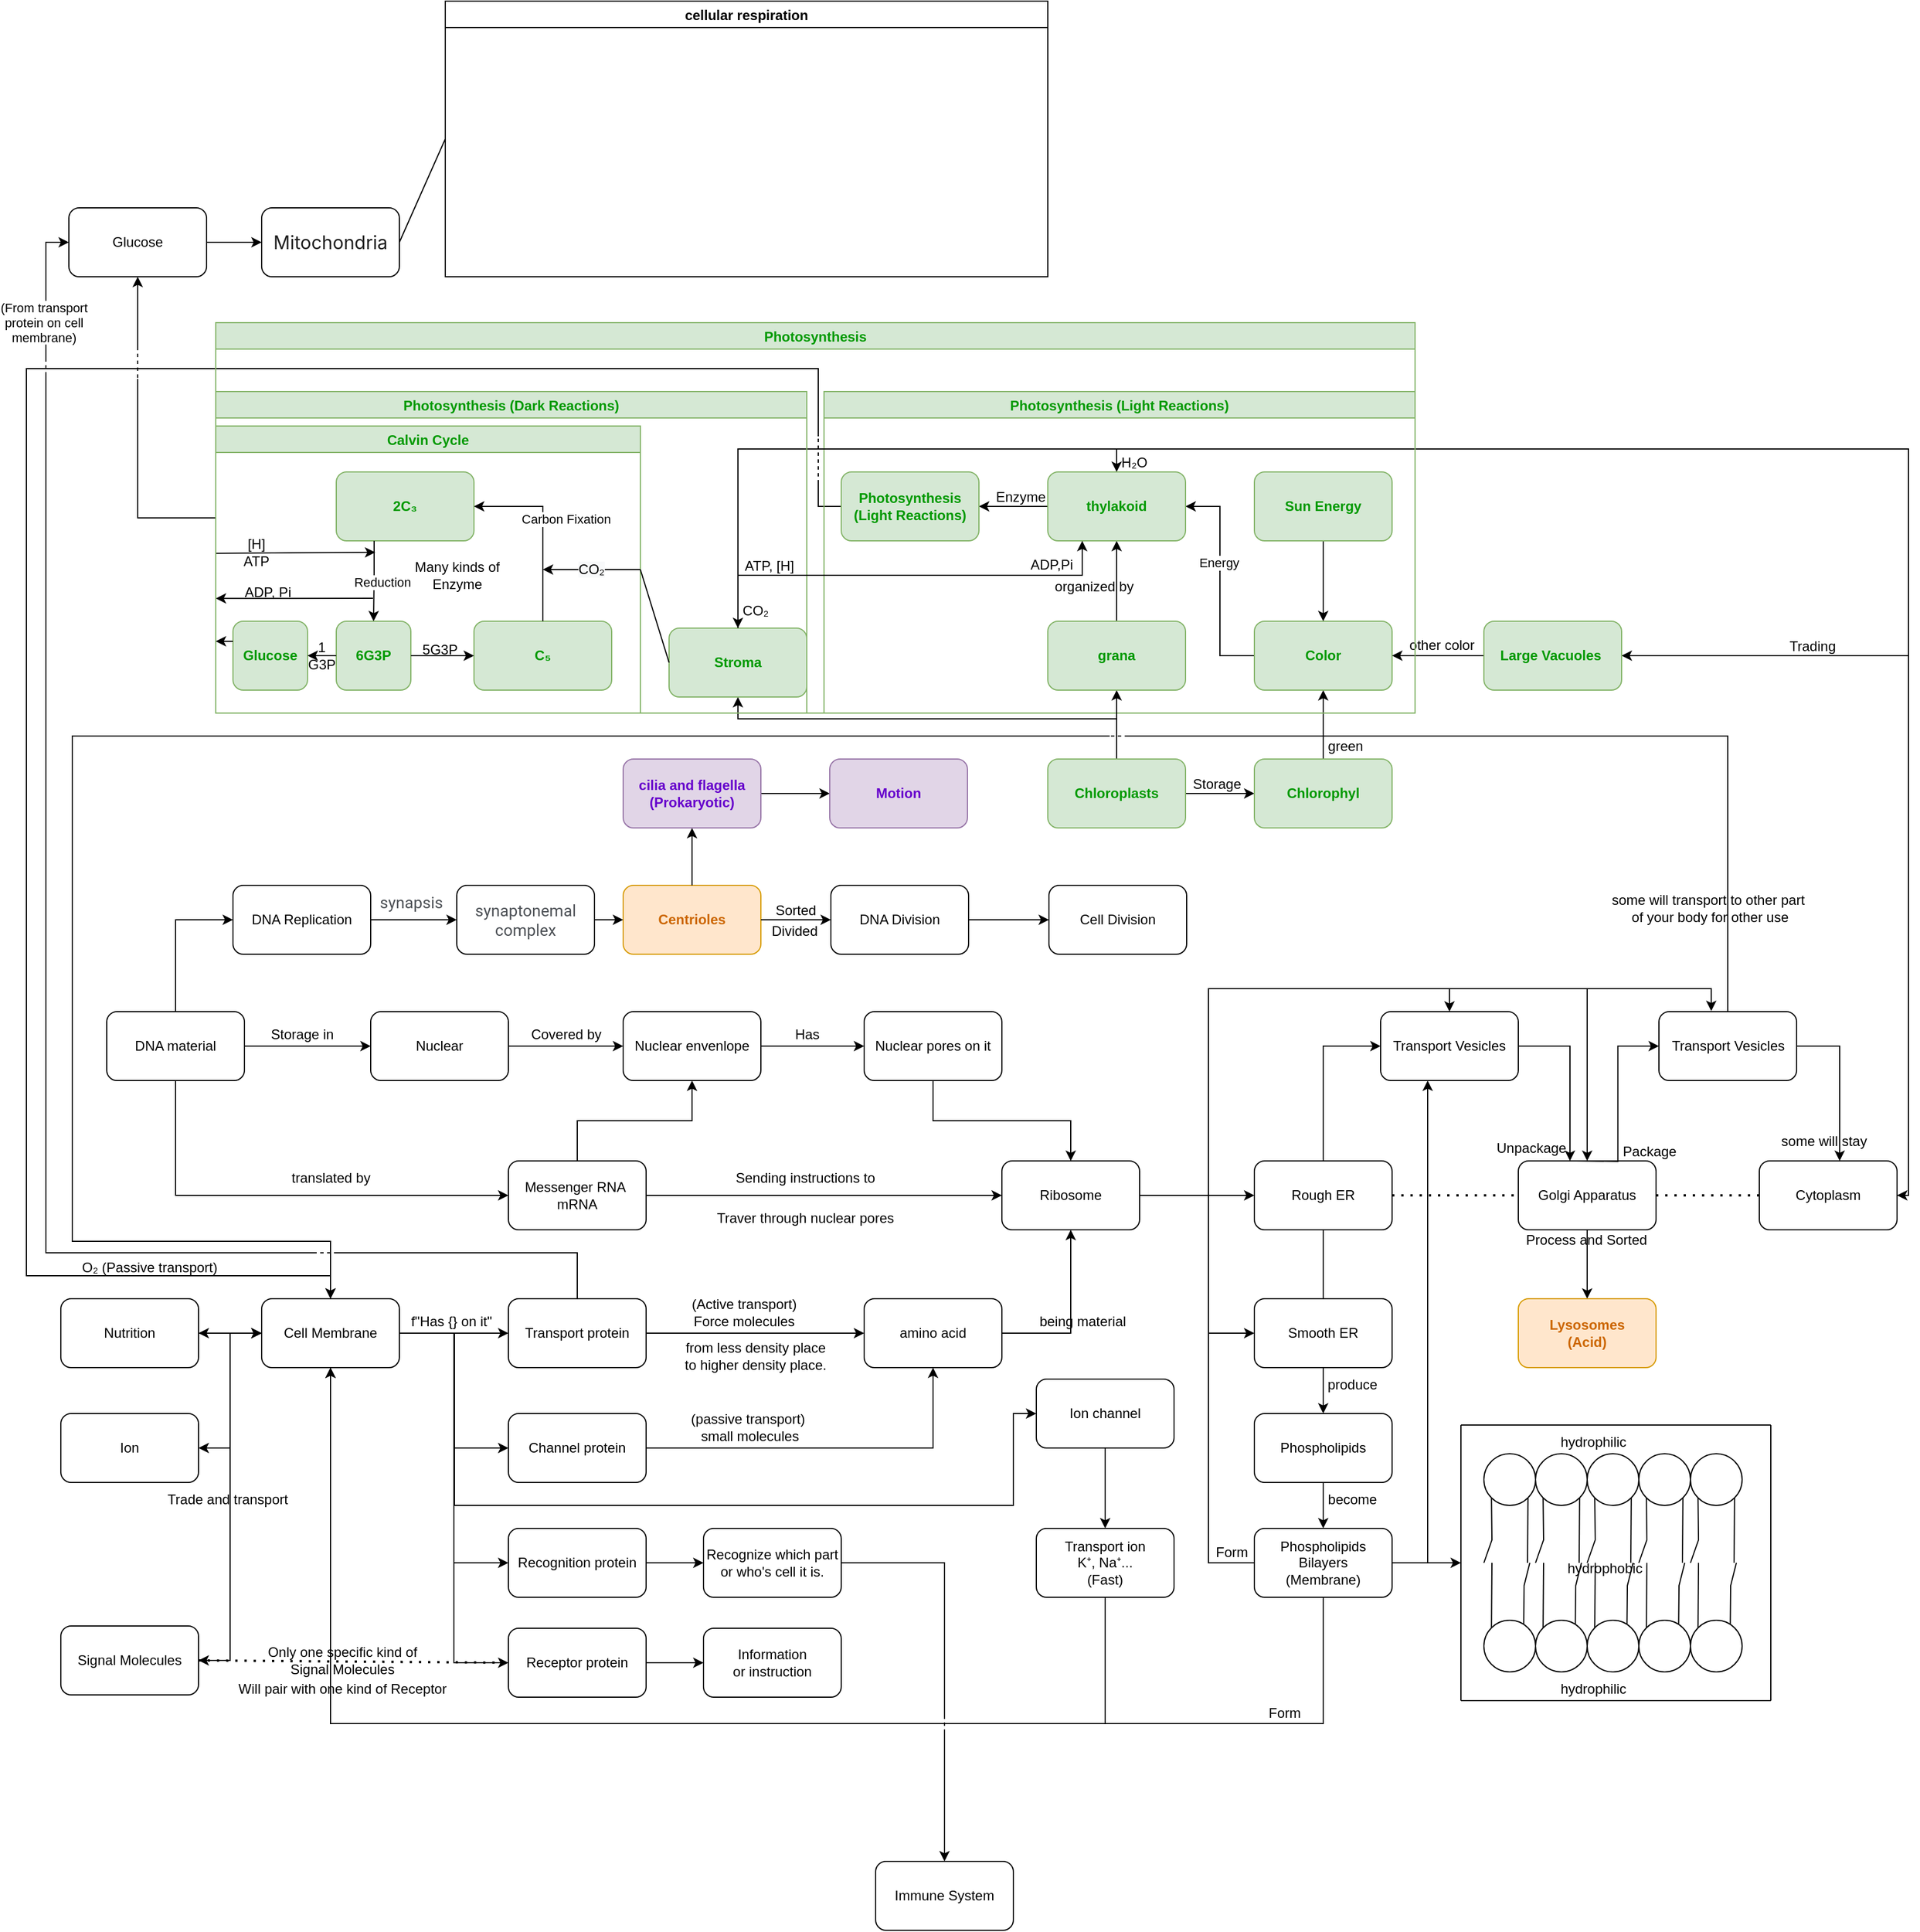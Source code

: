 <mxfile version="20.4.0" type="github">
  <diagram id="kwf1DfNNfV_sgtsVtwUe" name="Page-1">
    <mxGraphModel dx="1730" dy="1998" grid="1" gridSize="10" guides="1" tooltips="1" connect="1" arrows="1" fold="1" page="1" pageScale="1" pageWidth="850" pageHeight="1100" math="0" shadow="0">
      <root>
        <mxCell id="0" />
        <mxCell id="1" parent="0" />
        <mxCell id="IV-PJzwdEKSMfLSHQAN--9" style="edgeStyle=orthogonalEdgeStyle;rounded=0;orthogonalLoop=1;jettySize=auto;html=1;exitX=1;exitY=0.5;exitDx=0;exitDy=0;" edge="1" parent="1" source="IV-PJzwdEKSMfLSHQAN--1" target="IV-PJzwdEKSMfLSHQAN--8">
          <mxGeometry relative="1" as="geometry" />
        </mxCell>
        <mxCell id="IV-PJzwdEKSMfLSHQAN--1" value="Nuclear" style="rounded=1;whiteSpace=wrap;html=1;" vertex="1" parent="1">
          <mxGeometry x="350" y="190" width="120" height="60" as="geometry" />
        </mxCell>
        <mxCell id="IV-PJzwdEKSMfLSHQAN--15" style="edgeStyle=orthogonalEdgeStyle;rounded=0;orthogonalLoop=1;jettySize=auto;html=1;entryX=0;entryY=0.5;entryDx=0;entryDy=0;" edge="1" parent="1" source="IV-PJzwdEKSMfLSHQAN--3" target="IV-PJzwdEKSMfLSHQAN--14">
          <mxGeometry relative="1" as="geometry">
            <Array as="points">
              <mxPoint x="180" y="350" />
            </Array>
          </mxGeometry>
        </mxCell>
        <mxCell id="IV-PJzwdEKSMfLSHQAN--147" style="edgeStyle=orthogonalEdgeStyle;rounded=0;orthogonalLoop=1;jettySize=auto;html=1;fontColor=#CC6600;entryX=0;entryY=0.5;entryDx=0;entryDy=0;" edge="1" parent="1" source="IV-PJzwdEKSMfLSHQAN--3" target="IV-PJzwdEKSMfLSHQAN--149">
          <mxGeometry relative="1" as="geometry">
            <mxPoint x="180" y="120" as="targetPoint" />
          </mxGeometry>
        </mxCell>
        <mxCell id="IV-PJzwdEKSMfLSHQAN--3" value="DNA material" style="rounded=1;whiteSpace=wrap;html=1;" vertex="1" parent="1">
          <mxGeometry x="120" y="190" width="120" height="60" as="geometry" />
        </mxCell>
        <mxCell id="IV-PJzwdEKSMfLSHQAN--7" value="" style="group" vertex="1" connectable="0" parent="1">
          <mxGeometry x="255" y="195" width="75" height="30" as="geometry" />
        </mxCell>
        <mxCell id="IV-PJzwdEKSMfLSHQAN--4" style="edgeStyle=orthogonalEdgeStyle;rounded=0;orthogonalLoop=1;jettySize=auto;html=1;entryX=0;entryY=0.5;entryDx=0;entryDy=0;" edge="1" parent="IV-PJzwdEKSMfLSHQAN--7" source="IV-PJzwdEKSMfLSHQAN--3" target="IV-PJzwdEKSMfLSHQAN--1">
          <mxGeometry relative="1" as="geometry" />
        </mxCell>
        <mxCell id="IV-PJzwdEKSMfLSHQAN--6" value="Storage in" style="text;html=1;align=center;verticalAlign=middle;resizable=0;points=[];autosize=1;strokeColor=none;fillColor=none;" vertex="1" parent="IV-PJzwdEKSMfLSHQAN--7">
          <mxGeometry x="-5" width="80" height="30" as="geometry" />
        </mxCell>
        <mxCell id="IV-PJzwdEKSMfLSHQAN--12" style="edgeStyle=orthogonalEdgeStyle;rounded=0;orthogonalLoop=1;jettySize=auto;html=1;exitX=1;exitY=0.5;exitDx=0;exitDy=0;entryX=0;entryY=0.5;entryDx=0;entryDy=0;" edge="1" parent="1" source="IV-PJzwdEKSMfLSHQAN--8" target="IV-PJzwdEKSMfLSHQAN--11">
          <mxGeometry relative="1" as="geometry" />
        </mxCell>
        <mxCell id="IV-PJzwdEKSMfLSHQAN--8" value="Nuclear envenlope" style="rounded=1;whiteSpace=wrap;html=1;" vertex="1" parent="1">
          <mxGeometry x="570" y="190" width="120" height="60" as="geometry" />
        </mxCell>
        <mxCell id="IV-PJzwdEKSMfLSHQAN--10" value="Covered by" style="text;html=1;align=center;verticalAlign=middle;resizable=0;points=[];autosize=1;strokeColor=none;fillColor=none;" vertex="1" parent="1">
          <mxGeometry x="480" y="195" width="80" height="30" as="geometry" />
        </mxCell>
        <mxCell id="IV-PJzwdEKSMfLSHQAN--38" style="edgeStyle=orthogonalEdgeStyle;rounded=0;orthogonalLoop=1;jettySize=auto;html=1;entryX=0.5;entryY=0;entryDx=0;entryDy=0;" edge="1" parent="1" source="IV-PJzwdEKSMfLSHQAN--11" target="IV-PJzwdEKSMfLSHQAN--20">
          <mxGeometry relative="1" as="geometry" />
        </mxCell>
        <mxCell id="IV-PJzwdEKSMfLSHQAN--11" value="Nuclear pores on it" style="rounded=1;whiteSpace=wrap;html=1;" vertex="1" parent="1">
          <mxGeometry x="780" y="190" width="120" height="60" as="geometry" />
        </mxCell>
        <mxCell id="IV-PJzwdEKSMfLSHQAN--21" style="edgeStyle=orthogonalEdgeStyle;rounded=0;orthogonalLoop=1;jettySize=auto;html=1;entryX=0;entryY=0.5;entryDx=0;entryDy=0;" edge="1" parent="1" source="IV-PJzwdEKSMfLSHQAN--14" target="IV-PJzwdEKSMfLSHQAN--20">
          <mxGeometry relative="1" as="geometry" />
        </mxCell>
        <mxCell id="IV-PJzwdEKSMfLSHQAN--37" style="edgeStyle=orthogonalEdgeStyle;rounded=0;orthogonalLoop=1;jettySize=auto;html=1;" edge="1" parent="1" source="IV-PJzwdEKSMfLSHQAN--14" target="IV-PJzwdEKSMfLSHQAN--8">
          <mxGeometry relative="1" as="geometry" />
        </mxCell>
        <mxCell id="IV-PJzwdEKSMfLSHQAN--14" value="Messenger RNA&amp;nbsp;&lt;br&gt;mRNA" style="rounded=1;whiteSpace=wrap;html=1;" vertex="1" parent="1">
          <mxGeometry x="470" y="320" width="120" height="60" as="geometry" />
        </mxCell>
        <mxCell id="IV-PJzwdEKSMfLSHQAN--16" value="translated by" style="text;html=1;align=center;verticalAlign=middle;resizable=0;points=[];autosize=1;strokeColor=none;fillColor=none;" vertex="1" parent="1">
          <mxGeometry x="270" y="320" width="90" height="30" as="geometry" />
        </mxCell>
        <mxCell id="IV-PJzwdEKSMfLSHQAN--18" value="Has" style="text;html=1;align=center;verticalAlign=middle;resizable=0;points=[];autosize=1;strokeColor=none;fillColor=none;" vertex="1" parent="1">
          <mxGeometry x="710" y="195" width="40" height="30" as="geometry" />
        </mxCell>
        <mxCell id="IV-PJzwdEKSMfLSHQAN--19" value="Sending instructions to&amp;nbsp;" style="text;html=1;align=center;verticalAlign=middle;resizable=0;points=[];autosize=1;strokeColor=none;fillColor=none;" vertex="1" parent="1">
          <mxGeometry x="655" y="320" width="150" height="30" as="geometry" />
        </mxCell>
        <mxCell id="IV-PJzwdEKSMfLSHQAN--52" style="edgeStyle=orthogonalEdgeStyle;rounded=0;orthogonalLoop=1;jettySize=auto;html=1;entryX=0;entryY=0.5;entryDx=0;entryDy=0;" edge="1" parent="1" source="IV-PJzwdEKSMfLSHQAN--20" target="IV-PJzwdEKSMfLSHQAN--50">
          <mxGeometry relative="1" as="geometry" />
        </mxCell>
        <mxCell id="IV-PJzwdEKSMfLSHQAN--20" value="Ribosome" style="rounded=1;whiteSpace=wrap;html=1;" vertex="1" parent="1">
          <mxGeometry x="900" y="320" width="120" height="60" as="geometry" />
        </mxCell>
        <mxCell id="IV-PJzwdEKSMfLSHQAN--23" style="edgeStyle=orthogonalEdgeStyle;rounded=0;orthogonalLoop=1;jettySize=auto;html=1;entryX=0.5;entryY=1;entryDx=0;entryDy=0;" edge="1" parent="1" source="IV-PJzwdEKSMfLSHQAN--22" target="IV-PJzwdEKSMfLSHQAN--20">
          <mxGeometry relative="1" as="geometry">
            <Array as="points">
              <mxPoint x="960" y="470" />
            </Array>
          </mxGeometry>
        </mxCell>
        <mxCell id="IV-PJzwdEKSMfLSHQAN--22" value="amino acid" style="rounded=1;whiteSpace=wrap;html=1;" vertex="1" parent="1">
          <mxGeometry x="780" y="440" width="120" height="60" as="geometry" />
        </mxCell>
        <mxCell id="IV-PJzwdEKSMfLSHQAN--24" value="being material" style="text;html=1;align=center;verticalAlign=middle;resizable=0;points=[];autosize=1;strokeColor=none;fillColor=none;" vertex="1" parent="1">
          <mxGeometry x="920" y="445" width="100" height="30" as="geometry" />
        </mxCell>
        <mxCell id="IV-PJzwdEKSMfLSHQAN--28" style="edgeStyle=orthogonalEdgeStyle;rounded=0;orthogonalLoop=1;jettySize=auto;html=1;entryX=0;entryY=0.5;entryDx=0;entryDy=0;" edge="1" parent="1" source="IV-PJzwdEKSMfLSHQAN--25" target="IV-PJzwdEKSMfLSHQAN--27">
          <mxGeometry relative="1" as="geometry" />
        </mxCell>
        <mxCell id="IV-PJzwdEKSMfLSHQAN--30" style="edgeStyle=orthogonalEdgeStyle;rounded=0;orthogonalLoop=1;jettySize=auto;html=1;entryX=0;entryY=0.5;entryDx=0;entryDy=0;" edge="1" parent="1" source="IV-PJzwdEKSMfLSHQAN--25" target="IV-PJzwdEKSMfLSHQAN--29">
          <mxGeometry relative="1" as="geometry" />
        </mxCell>
        <mxCell id="IV-PJzwdEKSMfLSHQAN--33" style="edgeStyle=orthogonalEdgeStyle;rounded=0;orthogonalLoop=1;jettySize=auto;html=1;entryX=0;entryY=0.5;entryDx=0;entryDy=0;" edge="1" parent="1" source="IV-PJzwdEKSMfLSHQAN--25" target="IV-PJzwdEKSMfLSHQAN--32">
          <mxGeometry relative="1" as="geometry" />
        </mxCell>
        <mxCell id="IV-PJzwdEKSMfLSHQAN--124" style="edgeStyle=orthogonalEdgeStyle;rounded=0;orthogonalLoop=1;jettySize=auto;html=1;entryX=0;entryY=0.5;entryDx=0;entryDy=0;" edge="1" parent="1" source="IV-PJzwdEKSMfLSHQAN--25" target="IV-PJzwdEKSMfLSHQAN--123">
          <mxGeometry relative="1" as="geometry">
            <mxPoint x="400" y="700" as="targetPoint" />
          </mxGeometry>
        </mxCell>
        <mxCell id="IV-PJzwdEKSMfLSHQAN--173" style="edgeStyle=orthogonalEdgeStyle;rounded=0;orthogonalLoop=1;jettySize=auto;html=1;entryX=1;entryY=0.5;entryDx=0;entryDy=0;fontColor=#000000;" edge="1" parent="1" source="IV-PJzwdEKSMfLSHQAN--25" target="IV-PJzwdEKSMfLSHQAN--115">
          <mxGeometry relative="1" as="geometry" />
        </mxCell>
        <mxCell id="IV-PJzwdEKSMfLSHQAN--174" style="edgeStyle=orthogonalEdgeStyle;rounded=0;orthogonalLoop=1;jettySize=auto;html=1;entryX=1;entryY=0.5;entryDx=0;entryDy=0;fontColor=#000000;" edge="1" parent="1" source="IV-PJzwdEKSMfLSHQAN--25" target="IV-PJzwdEKSMfLSHQAN--117">
          <mxGeometry relative="1" as="geometry" />
        </mxCell>
        <mxCell id="IV-PJzwdEKSMfLSHQAN--188" style="edgeStyle=orthogonalEdgeStyle;rounded=0;orthogonalLoop=1;jettySize=auto;html=1;fontColor=#000000;entryX=0;entryY=0.5;entryDx=0;entryDy=0;" edge="1" parent="1" source="IV-PJzwdEKSMfLSHQAN--25" target="IV-PJzwdEKSMfLSHQAN--189">
          <mxGeometry relative="1" as="geometry">
            <mxPoint x="920" y="540" as="targetPoint" />
            <Array as="points">
              <mxPoint x="423" y="470" />
              <mxPoint x="423" y="620" />
              <mxPoint x="910" y="620" />
              <mxPoint x="910" y="540" />
            </Array>
          </mxGeometry>
        </mxCell>
        <mxCell id="IV-PJzwdEKSMfLSHQAN--197" style="edgeStyle=orthogonalEdgeStyle;rounded=0;orthogonalLoop=1;jettySize=auto;html=1;entryX=1;entryY=0.5;entryDx=0;entryDy=0;fontColor=#000000;" edge="1" parent="1" source="IV-PJzwdEKSMfLSHQAN--25" target="IV-PJzwdEKSMfLSHQAN--195">
          <mxGeometry relative="1" as="geometry" />
        </mxCell>
        <mxCell id="IV-PJzwdEKSMfLSHQAN--25" value="Cell Membrane" style="rounded=1;whiteSpace=wrap;html=1;" vertex="1" parent="1">
          <mxGeometry x="255" y="440" width="120" height="60" as="geometry" />
        </mxCell>
        <mxCell id="IV-PJzwdEKSMfLSHQAN--34" style="edgeStyle=orthogonalEdgeStyle;rounded=0;orthogonalLoop=1;jettySize=auto;html=1;entryX=0;entryY=0.5;entryDx=0;entryDy=0;" edge="1" parent="1" source="IV-PJzwdEKSMfLSHQAN--27" target="IV-PJzwdEKSMfLSHQAN--22">
          <mxGeometry relative="1" as="geometry" />
        </mxCell>
        <mxCell id="IV-PJzwdEKSMfLSHQAN--341" style="edgeStyle=orthogonalEdgeStyle;rounded=0;orthogonalLoop=1;jettySize=auto;html=1;entryX=0;entryY=0.5;entryDx=0;entryDy=0;fontColor=#000000;" edge="1" parent="1" source="IV-PJzwdEKSMfLSHQAN--27" target="IV-PJzwdEKSMfLSHQAN--335">
          <mxGeometry relative="1" as="geometry">
            <Array as="points">
              <mxPoint x="530" y="400" />
              <mxPoint x="67" y="400" />
              <mxPoint x="67" y="-480" />
            </Array>
          </mxGeometry>
        </mxCell>
        <mxCell id="IV-PJzwdEKSMfLSHQAN--346" value="&amp;nbsp; &amp;nbsp;&amp;nbsp;" style="edgeLabel;html=1;align=center;verticalAlign=middle;resizable=0;points=[];fontColor=#000000;" vertex="1" connectable="0" parent="IV-PJzwdEKSMfLSHQAN--341">
          <mxGeometry x="-0.595" relative="1" as="geometry">
            <mxPoint x="22" y="-2" as="offset" />
          </mxGeometry>
        </mxCell>
        <mxCell id="IV-PJzwdEKSMfLSHQAN--347" value="&amp;nbsp;&amp;nbsp;&lt;br&gt;" style="edgeLabel;html=1;align=center;verticalAlign=middle;resizable=0;points=[];fontColor=#000000;" vertex="1" connectable="0" parent="IV-PJzwdEKSMfLSHQAN--341">
          <mxGeometry x="0.833" relative="1" as="geometry">
            <mxPoint y="12" as="offset" />
          </mxGeometry>
        </mxCell>
        <mxCell id="IV-PJzwdEKSMfLSHQAN--349" value="(From transport&lt;br&gt;protein on cell&lt;br&gt;membrane)" style="edgeLabel;html=1;align=center;verticalAlign=middle;resizable=0;points=[];fontColor=#000000;" vertex="1" connectable="0" parent="IV-PJzwdEKSMfLSHQAN--341">
          <mxGeometry x="0.896" y="2" relative="1" as="geometry">
            <mxPoint y="17" as="offset" />
          </mxGeometry>
        </mxCell>
        <mxCell id="IV-PJzwdEKSMfLSHQAN--27" value="Transport protein" style="rounded=1;whiteSpace=wrap;html=1;" vertex="1" parent="1">
          <mxGeometry x="470" y="440" width="120" height="60" as="geometry" />
        </mxCell>
        <mxCell id="IV-PJzwdEKSMfLSHQAN--35" style="edgeStyle=orthogonalEdgeStyle;rounded=0;orthogonalLoop=1;jettySize=auto;html=1;" edge="1" parent="1" source="IV-PJzwdEKSMfLSHQAN--29" target="IV-PJzwdEKSMfLSHQAN--22">
          <mxGeometry relative="1" as="geometry" />
        </mxCell>
        <mxCell id="IV-PJzwdEKSMfLSHQAN--29" value="Channel protein" style="rounded=1;whiteSpace=wrap;html=1;" vertex="1" parent="1">
          <mxGeometry x="470" y="540" width="120" height="60" as="geometry" />
        </mxCell>
        <mxCell id="IV-PJzwdEKSMfLSHQAN--31" value="f&quot;Has {} on it&quot;" style="text;html=1;align=center;verticalAlign=middle;resizable=0;points=[];autosize=1;strokeColor=none;fillColor=none;" vertex="1" parent="1">
          <mxGeometry x="375" y="445" width="90" height="30" as="geometry" />
        </mxCell>
        <mxCell id="IV-PJzwdEKSMfLSHQAN--181" style="edgeStyle=orthogonalEdgeStyle;rounded=0;orthogonalLoop=1;jettySize=auto;html=1;fontColor=#000000;entryX=0;entryY=0.5;entryDx=0;entryDy=0;" edge="1" parent="1" source="IV-PJzwdEKSMfLSHQAN--32" target="IV-PJzwdEKSMfLSHQAN--182">
          <mxGeometry relative="1" as="geometry">
            <mxPoint x="640" y="670" as="targetPoint" />
          </mxGeometry>
        </mxCell>
        <mxCell id="IV-PJzwdEKSMfLSHQAN--32" value="Recognition protein" style="rounded=1;whiteSpace=wrap;html=1;" vertex="1" parent="1">
          <mxGeometry x="470" y="640" width="120" height="60" as="geometry" />
        </mxCell>
        <mxCell id="IV-PJzwdEKSMfLSHQAN--39" value="Traver through nuclear pores&amp;nbsp;" style="text;html=1;align=center;verticalAlign=middle;resizable=0;points=[];autosize=1;strokeColor=none;fillColor=none;" vertex="1" parent="1">
          <mxGeometry x="640" y="355" width="180" height="30" as="geometry" />
        </mxCell>
        <mxCell id="IV-PJzwdEKSMfLSHQAN--40" value="Force molecules" style="text;html=1;align=center;verticalAlign=middle;resizable=0;points=[];autosize=1;strokeColor=none;fillColor=none;" vertex="1" parent="1">
          <mxGeometry x="620" y="445" width="110" height="30" as="geometry" />
        </mxCell>
        <mxCell id="IV-PJzwdEKSMfLSHQAN--42" value="from less density place&lt;br&gt;&amp;nbsp;to higher density place.&amp;nbsp;" style="text;html=1;align=center;verticalAlign=middle;resizable=0;points=[];autosize=1;strokeColor=none;fillColor=none;" vertex="1" parent="1">
          <mxGeometry x="610" y="470" width="150" height="40" as="geometry" />
        </mxCell>
        <mxCell id="IV-PJzwdEKSMfLSHQAN--44" value="small molecules" style="text;html=1;align=center;verticalAlign=middle;resizable=0;points=[];autosize=1;strokeColor=none;fillColor=none;" vertex="1" parent="1">
          <mxGeometry x="625" y="545" width="110" height="30" as="geometry" />
        </mxCell>
        <mxCell id="IV-PJzwdEKSMfLSHQAN--47" value="(Active transport)" style="text;html=1;align=center;verticalAlign=middle;resizable=0;points=[];autosize=1;strokeColor=none;fillColor=none;" vertex="1" parent="1">
          <mxGeometry x="620" y="430" width="110" height="30" as="geometry" />
        </mxCell>
        <mxCell id="IV-PJzwdEKSMfLSHQAN--48" value="(passive transport)&amp;nbsp;" style="text;html=1;align=center;verticalAlign=middle;resizable=0;points=[];autosize=1;strokeColor=none;fillColor=none;" vertex="1" parent="1">
          <mxGeometry x="615" y="530" width="130" height="30" as="geometry" />
        </mxCell>
        <mxCell id="IV-PJzwdEKSMfLSHQAN--131" style="edgeStyle=orthogonalEdgeStyle;rounded=0;orthogonalLoop=1;jettySize=auto;html=1;entryX=0;entryY=0.5;entryDx=0;entryDy=0;" edge="1" parent="1" source="IV-PJzwdEKSMfLSHQAN--50" target="IV-PJzwdEKSMfLSHQAN--130">
          <mxGeometry relative="1" as="geometry" />
        </mxCell>
        <mxCell id="IV-PJzwdEKSMfLSHQAN--50" value="Rough ER" style="rounded=1;whiteSpace=wrap;html=1;" vertex="1" parent="1">
          <mxGeometry x="1120" y="320" width="120" height="60" as="geometry" />
        </mxCell>
        <mxCell id="IV-PJzwdEKSMfLSHQAN--56" style="edgeStyle=orthogonalEdgeStyle;rounded=0;orthogonalLoop=1;jettySize=auto;html=1;exitX=0.5;exitY=1;exitDx=0;exitDy=0;entryX=0.5;entryY=0;entryDx=0;entryDy=0;" edge="1" parent="1" source="IV-PJzwdEKSMfLSHQAN--51" target="IV-PJzwdEKSMfLSHQAN--55">
          <mxGeometry relative="1" as="geometry" />
        </mxCell>
        <mxCell id="IV-PJzwdEKSMfLSHQAN--51" value="Smooth ER" style="rounded=1;whiteSpace=wrap;html=1;" vertex="1" parent="1">
          <mxGeometry x="1120" y="440" width="120" height="60" as="geometry" />
        </mxCell>
        <mxCell id="IV-PJzwdEKSMfLSHQAN--53" value="" style="endArrow=none;html=1;rounded=0;exitX=0.5;exitY=1;exitDx=0;exitDy=0;entryX=0.5;entryY=0;entryDx=0;entryDy=0;" edge="1" parent="1" source="IV-PJzwdEKSMfLSHQAN--50" target="IV-PJzwdEKSMfLSHQAN--51">
          <mxGeometry width="50" height="50" relative="1" as="geometry">
            <mxPoint x="1040" y="445" as="sourcePoint" />
            <mxPoint x="1040" y="535" as="targetPoint" />
          </mxGeometry>
        </mxCell>
        <mxCell id="IV-PJzwdEKSMfLSHQAN--59" style="edgeStyle=orthogonalEdgeStyle;rounded=0;orthogonalLoop=1;jettySize=auto;html=1;entryX=0.5;entryY=0;entryDx=0;entryDy=0;" edge="1" parent="1" source="IV-PJzwdEKSMfLSHQAN--55" target="IV-PJzwdEKSMfLSHQAN--58">
          <mxGeometry relative="1" as="geometry" />
        </mxCell>
        <mxCell id="IV-PJzwdEKSMfLSHQAN--55" value="Phospholipids" style="rounded=1;whiteSpace=wrap;html=1;" vertex="1" parent="1">
          <mxGeometry x="1120" y="540" width="120" height="60" as="geometry" />
        </mxCell>
        <mxCell id="IV-PJzwdEKSMfLSHQAN--57" value="produce" style="text;html=1;align=center;verticalAlign=middle;resizable=0;points=[];autosize=1;strokeColor=none;fillColor=none;" vertex="1" parent="1">
          <mxGeometry x="1170" y="500" width="70" height="30" as="geometry" />
        </mxCell>
        <mxCell id="IV-PJzwdEKSMfLSHQAN--114" style="edgeStyle=orthogonalEdgeStyle;rounded=0;orthogonalLoop=1;jettySize=auto;html=1;entryX=0.5;entryY=1;entryDx=0;entryDy=0;" edge="1" parent="1" source="IV-PJzwdEKSMfLSHQAN--58" target="IV-PJzwdEKSMfLSHQAN--25">
          <mxGeometry relative="1" as="geometry">
            <Array as="points">
              <mxPoint x="1180" y="810" />
              <mxPoint x="315" y="810" />
            </Array>
          </mxGeometry>
        </mxCell>
        <mxCell id="IV-PJzwdEKSMfLSHQAN--135" style="edgeStyle=orthogonalEdgeStyle;rounded=0;orthogonalLoop=1;jettySize=auto;html=1;" edge="1" parent="1" source="IV-PJzwdEKSMfLSHQAN--58">
          <mxGeometry relative="1" as="geometry">
            <mxPoint x="1300" y="670" as="targetPoint" />
          </mxGeometry>
        </mxCell>
        <mxCell id="IV-PJzwdEKSMfLSHQAN--136" style="edgeStyle=orthogonalEdgeStyle;rounded=0;orthogonalLoop=1;jettySize=auto;html=1;" edge="1" parent="1" source="IV-PJzwdEKSMfLSHQAN--58" target="IV-PJzwdEKSMfLSHQAN--130">
          <mxGeometry relative="1" as="geometry">
            <mxPoint x="1270" y="620" as="targetPoint" />
            <Array as="points">
              <mxPoint x="1271" y="670" />
            </Array>
          </mxGeometry>
        </mxCell>
        <mxCell id="IV-PJzwdEKSMfLSHQAN--241" style="edgeStyle=orthogonalEdgeStyle;rounded=0;orthogonalLoop=1;jettySize=auto;html=1;fontColor=#009900;entryX=0.5;entryY=0;entryDx=0;entryDy=0;" edge="1" parent="1" source="IV-PJzwdEKSMfLSHQAN--58" target="IV-PJzwdEKSMfLSHQAN--130">
          <mxGeometry relative="1" as="geometry">
            <mxPoint x="1090" y="170" as="targetPoint" />
            <Array as="points">
              <mxPoint x="1080" y="670" />
              <mxPoint x="1080" y="170" />
              <mxPoint x="1290" y="170" />
            </Array>
          </mxGeometry>
        </mxCell>
        <mxCell id="IV-PJzwdEKSMfLSHQAN--242" style="edgeStyle=orthogonalEdgeStyle;rounded=0;orthogonalLoop=1;jettySize=auto;html=1;entryX=0.38;entryY=-0.009;entryDx=0;entryDy=0;fontColor=#009900;entryPerimeter=0;" edge="1" parent="1" source="IV-PJzwdEKSMfLSHQAN--58" target="IV-PJzwdEKSMfLSHQAN--139">
          <mxGeometry relative="1" as="geometry">
            <Array as="points">
              <mxPoint x="1080" y="670" />
              <mxPoint x="1080" y="170" />
              <mxPoint x="1518" y="170" />
            </Array>
          </mxGeometry>
        </mxCell>
        <mxCell id="IV-PJzwdEKSMfLSHQAN--243" style="edgeStyle=orthogonalEdgeStyle;rounded=0;orthogonalLoop=1;jettySize=auto;html=1;fontColor=#009900;entryX=0;entryY=0.5;entryDx=0;entryDy=0;" edge="1" parent="1" source="IV-PJzwdEKSMfLSHQAN--58" target="IV-PJzwdEKSMfLSHQAN--51">
          <mxGeometry relative="1" as="geometry">
            <mxPoint x="1080" y="470" as="targetPoint" />
            <Array as="points">
              <mxPoint x="1080" y="670" />
              <mxPoint x="1080" y="470" />
            </Array>
          </mxGeometry>
        </mxCell>
        <mxCell id="IV-PJzwdEKSMfLSHQAN--244" style="edgeStyle=orthogonalEdgeStyle;rounded=0;orthogonalLoop=1;jettySize=auto;html=1;entryX=0.5;entryY=0;entryDx=0;entryDy=0;fontColor=#009900;" edge="1" parent="1" source="IV-PJzwdEKSMfLSHQAN--58" target="IV-PJzwdEKSMfLSHQAN--129">
          <mxGeometry relative="1" as="geometry">
            <Array as="points">
              <mxPoint x="1080" y="670" />
              <mxPoint x="1080" y="170" />
              <mxPoint x="1410" y="170" />
            </Array>
          </mxGeometry>
        </mxCell>
        <mxCell id="IV-PJzwdEKSMfLSHQAN--58" value="Phospholipids Bilayers&lt;br&gt;(Membrane)" style="rounded=1;whiteSpace=wrap;html=1;" vertex="1" parent="1">
          <mxGeometry x="1120" y="640" width="120" height="60" as="geometry" />
        </mxCell>
        <mxCell id="IV-PJzwdEKSMfLSHQAN--60" value="become" style="text;html=1;align=center;verticalAlign=middle;resizable=0;points=[];autosize=1;strokeColor=none;fillColor=none;" vertex="1" parent="1">
          <mxGeometry x="1170" y="600" width="70" height="30" as="geometry" />
        </mxCell>
        <mxCell id="IV-PJzwdEKSMfLSHQAN--64" value="" style="endArrow=none;html=1;rounded=0;" edge="1" parent="1">
          <mxGeometry width="50" height="50" relative="1" as="geometry">
            <mxPoint x="1300" y="790" as="sourcePoint" />
            <mxPoint x="1300" y="550" as="targetPoint" />
          </mxGeometry>
        </mxCell>
        <mxCell id="IV-PJzwdEKSMfLSHQAN--65" value="" style="endArrow=none;html=1;rounded=0;" edge="1" parent="1">
          <mxGeometry width="50" height="50" relative="1" as="geometry">
            <mxPoint x="1570" y="790" as="sourcePoint" />
            <mxPoint x="1570" y="550" as="targetPoint" />
          </mxGeometry>
        </mxCell>
        <mxCell id="IV-PJzwdEKSMfLSHQAN--66" value="" style="endArrow=none;html=1;rounded=0;" edge="1" parent="1">
          <mxGeometry width="50" height="50" relative="1" as="geometry">
            <mxPoint x="1570" y="550" as="sourcePoint" />
            <mxPoint x="1300" y="550" as="targetPoint" />
          </mxGeometry>
        </mxCell>
        <mxCell id="IV-PJzwdEKSMfLSHQAN--67" value="" style="endArrow=none;html=1;rounded=0;" edge="1" parent="1">
          <mxGeometry width="50" height="50" relative="1" as="geometry">
            <mxPoint x="1300" y="790" as="sourcePoint" />
            <mxPoint x="1570" y="790" as="targetPoint" />
          </mxGeometry>
        </mxCell>
        <mxCell id="IV-PJzwdEKSMfLSHQAN--93" value="" style="group" vertex="1" connectable="0" parent="1">
          <mxGeometry x="1510" y="692" width="45" height="95" as="geometry" />
        </mxCell>
        <mxCell id="IV-PJzwdEKSMfLSHQAN--111" value="" style="group" vertex="1" connectable="0" parent="IV-PJzwdEKSMfLSHQAN--93">
          <mxGeometry x="-10" y="-22" width="45" height="95" as="geometry" />
        </mxCell>
        <mxCell id="IV-PJzwdEKSMfLSHQAN--84" value="" style="endArrow=none;html=1;rounded=0;entryX=0;entryY=0;entryDx=0;entryDy=0;" edge="1" target="IV-PJzwdEKSMfLSHQAN--86" parent="IV-PJzwdEKSMfLSHQAN--111">
          <mxGeometry width="50" height="50" relative="1" as="geometry">
            <mxPoint x="7" as="sourcePoint" />
            <mxPoint x="70" y="60" as="targetPoint" />
            <Array as="points" />
          </mxGeometry>
        </mxCell>
        <mxCell id="IV-PJzwdEKSMfLSHQAN--85" value="" style="endArrow=none;html=1;rounded=0;entryX=0.771;entryY=0.073;entryDx=0;entryDy=0;entryPerimeter=0;" edge="1" target="IV-PJzwdEKSMfLSHQAN--86" parent="IV-PJzwdEKSMfLSHQAN--111">
          <mxGeometry width="50" height="50" relative="1" as="geometry">
            <mxPoint x="40" as="sourcePoint" />
            <mxPoint x="70" y="60" as="targetPoint" />
            <Array as="points">
              <mxPoint x="35" y="20" />
            </Array>
          </mxGeometry>
        </mxCell>
        <mxCell id="IV-PJzwdEKSMfLSHQAN--86" value="" style="ellipse;whiteSpace=wrap;html=1;aspect=fixed;" vertex="1" parent="IV-PJzwdEKSMfLSHQAN--111">
          <mxGeometry y="50" width="45" height="45" as="geometry" />
        </mxCell>
        <mxCell id="IV-PJzwdEKSMfLSHQAN--94" value="" style="group" vertex="1" connectable="0" parent="1">
          <mxGeometry x="1455" y="670" width="45" height="95" as="geometry" />
        </mxCell>
        <mxCell id="IV-PJzwdEKSMfLSHQAN--95" value="" style="endArrow=none;html=1;rounded=0;entryX=0;entryY=0;entryDx=0;entryDy=0;" edge="1" parent="IV-PJzwdEKSMfLSHQAN--94" target="IV-PJzwdEKSMfLSHQAN--97">
          <mxGeometry width="50" height="50" relative="1" as="geometry">
            <mxPoint x="7" as="sourcePoint" />
            <mxPoint x="70" y="60" as="targetPoint" />
            <Array as="points" />
          </mxGeometry>
        </mxCell>
        <mxCell id="IV-PJzwdEKSMfLSHQAN--96" value="" style="endArrow=none;html=1;rounded=0;entryX=0.771;entryY=0.073;entryDx=0;entryDy=0;entryPerimeter=0;" edge="1" parent="IV-PJzwdEKSMfLSHQAN--94" target="IV-PJzwdEKSMfLSHQAN--97">
          <mxGeometry width="50" height="50" relative="1" as="geometry">
            <mxPoint x="40" as="sourcePoint" />
            <mxPoint x="70" y="60" as="targetPoint" />
            <Array as="points">
              <mxPoint x="35" y="20" />
            </Array>
          </mxGeometry>
        </mxCell>
        <mxCell id="IV-PJzwdEKSMfLSHQAN--97" value="" style="ellipse;whiteSpace=wrap;html=1;aspect=fixed;" vertex="1" parent="IV-PJzwdEKSMfLSHQAN--94">
          <mxGeometry y="50" width="45" height="45" as="geometry" />
        </mxCell>
        <mxCell id="IV-PJzwdEKSMfLSHQAN--98" value="" style="group" vertex="1" connectable="0" parent="1">
          <mxGeometry x="1410" y="670" width="60" height="95" as="geometry" />
        </mxCell>
        <mxCell id="IV-PJzwdEKSMfLSHQAN--99" value="" style="endArrow=none;html=1;rounded=0;entryX=0;entryY=0;entryDx=0;entryDy=0;" edge="1" parent="IV-PJzwdEKSMfLSHQAN--98" target="IV-PJzwdEKSMfLSHQAN--101">
          <mxGeometry width="50" height="50" relative="1" as="geometry">
            <mxPoint x="7" as="sourcePoint" />
            <mxPoint x="70" y="60" as="targetPoint" />
            <Array as="points" />
          </mxGeometry>
        </mxCell>
        <mxCell id="IV-PJzwdEKSMfLSHQAN--100" value="" style="endArrow=none;html=1;rounded=0;entryX=0.771;entryY=0.073;entryDx=0;entryDy=0;entryPerimeter=0;" edge="1" parent="IV-PJzwdEKSMfLSHQAN--98" target="IV-PJzwdEKSMfLSHQAN--101">
          <mxGeometry width="50" height="50" relative="1" as="geometry">
            <mxPoint x="40" as="sourcePoint" />
            <mxPoint x="70" y="60" as="targetPoint" />
            <Array as="points">
              <mxPoint x="35" y="20" />
            </Array>
          </mxGeometry>
        </mxCell>
        <mxCell id="IV-PJzwdEKSMfLSHQAN--101" value="" style="ellipse;whiteSpace=wrap;html=1;aspect=fixed;" vertex="1" parent="IV-PJzwdEKSMfLSHQAN--98">
          <mxGeometry y="50" width="45" height="45" as="geometry" />
        </mxCell>
        <mxCell id="IV-PJzwdEKSMfLSHQAN--186" value="hydrophobic" style="text;html=1;align=center;verticalAlign=middle;resizable=0;points=[];autosize=1;strokeColor=none;fillColor=none;fontColor=#000000;" vertex="1" parent="IV-PJzwdEKSMfLSHQAN--98">
          <mxGeometry x="-30" y="-10" width="90" height="30" as="geometry" />
        </mxCell>
        <mxCell id="IV-PJzwdEKSMfLSHQAN--102" value="" style="group" vertex="1" connectable="0" parent="1">
          <mxGeometry x="1365" y="670" width="45" height="95" as="geometry" />
        </mxCell>
        <mxCell id="IV-PJzwdEKSMfLSHQAN--103" value="" style="endArrow=none;html=1;rounded=0;entryX=0;entryY=0;entryDx=0;entryDy=0;" edge="1" parent="IV-PJzwdEKSMfLSHQAN--102" target="IV-PJzwdEKSMfLSHQAN--105">
          <mxGeometry width="50" height="50" relative="1" as="geometry">
            <mxPoint x="7" as="sourcePoint" />
            <mxPoint x="70" y="60" as="targetPoint" />
            <Array as="points" />
          </mxGeometry>
        </mxCell>
        <mxCell id="IV-PJzwdEKSMfLSHQAN--104" value="" style="endArrow=none;html=1;rounded=0;entryX=0.771;entryY=0.073;entryDx=0;entryDy=0;entryPerimeter=0;" edge="1" parent="IV-PJzwdEKSMfLSHQAN--102" target="IV-PJzwdEKSMfLSHQAN--105">
          <mxGeometry width="50" height="50" relative="1" as="geometry">
            <mxPoint x="40" as="sourcePoint" />
            <mxPoint x="70" y="60" as="targetPoint" />
            <Array as="points">
              <mxPoint x="35" y="20" />
            </Array>
          </mxGeometry>
        </mxCell>
        <mxCell id="IV-PJzwdEKSMfLSHQAN--105" value="" style="ellipse;whiteSpace=wrap;html=1;aspect=fixed;" vertex="1" parent="IV-PJzwdEKSMfLSHQAN--102">
          <mxGeometry y="50" width="45" height="45" as="geometry" />
        </mxCell>
        <mxCell id="IV-PJzwdEKSMfLSHQAN--106" value="" style="group" vertex="1" connectable="0" parent="1">
          <mxGeometry x="1320" y="670" width="45" height="95" as="geometry" />
        </mxCell>
        <mxCell id="IV-PJzwdEKSMfLSHQAN--107" value="" style="endArrow=none;html=1;rounded=0;entryX=0;entryY=0;entryDx=0;entryDy=0;" edge="1" parent="IV-PJzwdEKSMfLSHQAN--106" target="IV-PJzwdEKSMfLSHQAN--109">
          <mxGeometry width="50" height="50" relative="1" as="geometry">
            <mxPoint x="7" as="sourcePoint" />
            <mxPoint x="70" y="60" as="targetPoint" />
            <Array as="points" />
          </mxGeometry>
        </mxCell>
        <mxCell id="IV-PJzwdEKSMfLSHQAN--108" value="" style="endArrow=none;html=1;rounded=0;entryX=0.771;entryY=0.073;entryDx=0;entryDy=0;entryPerimeter=0;" edge="1" parent="IV-PJzwdEKSMfLSHQAN--106" target="IV-PJzwdEKSMfLSHQAN--109">
          <mxGeometry width="50" height="50" relative="1" as="geometry">
            <mxPoint x="40" as="sourcePoint" />
            <mxPoint x="70" y="60" as="targetPoint" />
            <Array as="points">
              <mxPoint x="35" y="20" />
            </Array>
          </mxGeometry>
        </mxCell>
        <mxCell id="IV-PJzwdEKSMfLSHQAN--109" value="" style="ellipse;whiteSpace=wrap;html=1;aspect=fixed;" vertex="1" parent="IV-PJzwdEKSMfLSHQAN--106">
          <mxGeometry y="50" width="45" height="45" as="geometry" />
        </mxCell>
        <mxCell id="IV-PJzwdEKSMfLSHQAN--110" value="" style="group" vertex="1" connectable="0" parent="1">
          <mxGeometry x="1320" y="575" width="225" height="95" as="geometry" />
        </mxCell>
        <mxCell id="IV-PJzwdEKSMfLSHQAN--69" value="" style="ellipse;whiteSpace=wrap;html=1;aspect=fixed;" vertex="1" parent="IV-PJzwdEKSMfLSHQAN--110">
          <mxGeometry width="45" height="45" as="geometry" />
        </mxCell>
        <mxCell id="IV-PJzwdEKSMfLSHQAN--70" value="" style="endArrow=none;html=1;rounded=0;entryX=1;entryY=1;entryDx=0;entryDy=0;" edge="1" parent="IV-PJzwdEKSMfLSHQAN--110" target="IV-PJzwdEKSMfLSHQAN--69">
          <mxGeometry width="50" height="50" relative="1" as="geometry">
            <mxPoint x="38" y="95" as="sourcePoint" />
            <mxPoint x="70" y="35" as="targetPoint" />
          </mxGeometry>
        </mxCell>
        <mxCell id="IV-PJzwdEKSMfLSHQAN--71" value="" style="endArrow=none;html=1;rounded=0;entryX=0;entryY=1;entryDx=0;entryDy=0;" edge="1" parent="IV-PJzwdEKSMfLSHQAN--110" target="IV-PJzwdEKSMfLSHQAN--69">
          <mxGeometry width="50" height="50" relative="1" as="geometry">
            <mxPoint y="95" as="sourcePoint" />
            <mxPoint x="70" y="35" as="targetPoint" />
            <Array as="points">
              <mxPoint x="7" y="75" />
            </Array>
          </mxGeometry>
        </mxCell>
        <mxCell id="IV-PJzwdEKSMfLSHQAN--72" value="" style="endArrow=none;html=1;rounded=0;entryX=1;entryY=1;entryDx=0;entryDy=0;" edge="1" target="IV-PJzwdEKSMfLSHQAN--74" parent="IV-PJzwdEKSMfLSHQAN--110">
          <mxGeometry width="50" height="50" relative="1" as="geometry">
            <mxPoint x="83" y="95" as="sourcePoint" />
            <mxPoint x="115" y="35" as="targetPoint" />
          </mxGeometry>
        </mxCell>
        <mxCell id="IV-PJzwdEKSMfLSHQAN--73" value="" style="endArrow=none;html=1;rounded=0;entryX=0;entryY=1;entryDx=0;entryDy=0;" edge="1" target="IV-PJzwdEKSMfLSHQAN--74" parent="IV-PJzwdEKSMfLSHQAN--110">
          <mxGeometry width="50" height="50" relative="1" as="geometry">
            <mxPoint x="45" y="95" as="sourcePoint" />
            <mxPoint x="115" y="35" as="targetPoint" />
            <Array as="points">
              <mxPoint x="52" y="75" />
            </Array>
          </mxGeometry>
        </mxCell>
        <mxCell id="IV-PJzwdEKSMfLSHQAN--74" value="" style="ellipse;whiteSpace=wrap;html=1;aspect=fixed;" vertex="1" parent="IV-PJzwdEKSMfLSHQAN--110">
          <mxGeometry x="45" width="45" height="45" as="geometry" />
        </mxCell>
        <mxCell id="IV-PJzwdEKSMfLSHQAN--75" value="" style="endArrow=none;html=1;rounded=0;entryX=1;entryY=1;entryDx=0;entryDy=0;" edge="1" target="IV-PJzwdEKSMfLSHQAN--77" parent="IV-PJzwdEKSMfLSHQAN--110">
          <mxGeometry width="50" height="50" relative="1" as="geometry">
            <mxPoint x="128" y="95" as="sourcePoint" />
            <mxPoint x="160" y="35" as="targetPoint" />
          </mxGeometry>
        </mxCell>
        <mxCell id="IV-PJzwdEKSMfLSHQAN--76" value="" style="endArrow=none;html=1;rounded=0;entryX=0;entryY=1;entryDx=0;entryDy=0;" edge="1" target="IV-PJzwdEKSMfLSHQAN--77" parent="IV-PJzwdEKSMfLSHQAN--110">
          <mxGeometry width="50" height="50" relative="1" as="geometry">
            <mxPoint x="90" y="95" as="sourcePoint" />
            <mxPoint x="160" y="35" as="targetPoint" />
            <Array as="points">
              <mxPoint x="97" y="75" />
            </Array>
          </mxGeometry>
        </mxCell>
        <mxCell id="IV-PJzwdEKSMfLSHQAN--77" value="" style="ellipse;whiteSpace=wrap;html=1;aspect=fixed;" vertex="1" parent="IV-PJzwdEKSMfLSHQAN--110">
          <mxGeometry x="90" width="45" height="45" as="geometry" />
        </mxCell>
        <mxCell id="IV-PJzwdEKSMfLSHQAN--78" value="" style="endArrow=none;html=1;rounded=0;entryX=1;entryY=1;entryDx=0;entryDy=0;" edge="1" target="IV-PJzwdEKSMfLSHQAN--80" parent="IV-PJzwdEKSMfLSHQAN--110">
          <mxGeometry width="50" height="50" relative="1" as="geometry">
            <mxPoint x="173" y="95" as="sourcePoint" />
            <mxPoint x="205" y="35" as="targetPoint" />
          </mxGeometry>
        </mxCell>
        <mxCell id="IV-PJzwdEKSMfLSHQAN--79" value="" style="endArrow=none;html=1;rounded=0;entryX=0;entryY=1;entryDx=0;entryDy=0;" edge="1" target="IV-PJzwdEKSMfLSHQAN--80" parent="IV-PJzwdEKSMfLSHQAN--110">
          <mxGeometry width="50" height="50" relative="1" as="geometry">
            <mxPoint x="135" y="95" as="sourcePoint" />
            <mxPoint x="205" y="35" as="targetPoint" />
            <Array as="points">
              <mxPoint x="142" y="75" />
            </Array>
          </mxGeometry>
        </mxCell>
        <mxCell id="IV-PJzwdEKSMfLSHQAN--80" value="" style="ellipse;whiteSpace=wrap;html=1;aspect=fixed;" vertex="1" parent="IV-PJzwdEKSMfLSHQAN--110">
          <mxGeometry x="135" width="45" height="45" as="geometry" />
        </mxCell>
        <mxCell id="IV-PJzwdEKSMfLSHQAN--81" value="" style="endArrow=none;html=1;rounded=0;entryX=1;entryY=1;entryDx=0;entryDy=0;" edge="1" target="IV-PJzwdEKSMfLSHQAN--83" parent="IV-PJzwdEKSMfLSHQAN--110">
          <mxGeometry width="50" height="50" relative="1" as="geometry">
            <mxPoint x="218" y="95" as="sourcePoint" />
            <mxPoint x="250" y="35" as="targetPoint" />
          </mxGeometry>
        </mxCell>
        <mxCell id="IV-PJzwdEKSMfLSHQAN--82" value="" style="endArrow=none;html=1;rounded=0;entryX=0;entryY=1;entryDx=0;entryDy=0;" edge="1" target="IV-PJzwdEKSMfLSHQAN--83" parent="IV-PJzwdEKSMfLSHQAN--110">
          <mxGeometry width="50" height="50" relative="1" as="geometry">
            <mxPoint x="180" y="95" as="sourcePoint" />
            <mxPoint x="250" y="35" as="targetPoint" />
            <Array as="points">
              <mxPoint x="187" y="75" />
            </Array>
          </mxGeometry>
        </mxCell>
        <mxCell id="IV-PJzwdEKSMfLSHQAN--83" value="" style="ellipse;whiteSpace=wrap;html=1;aspect=fixed;" vertex="1" parent="IV-PJzwdEKSMfLSHQAN--110">
          <mxGeometry x="180" width="45" height="45" as="geometry" />
        </mxCell>
        <mxCell id="IV-PJzwdEKSMfLSHQAN--112" value="hydrophilic" style="text;html=1;align=center;verticalAlign=middle;resizable=0;points=[];autosize=1;strokeColor=none;fillColor=none;" vertex="1" parent="1">
          <mxGeometry x="1375" y="550" width="80" height="30" as="geometry" />
        </mxCell>
        <mxCell id="IV-PJzwdEKSMfLSHQAN--116" style="edgeStyle=orthogonalEdgeStyle;rounded=0;orthogonalLoop=1;jettySize=auto;html=1;entryX=0;entryY=0.5;entryDx=0;entryDy=0;" edge="1" parent="1" source="IV-PJzwdEKSMfLSHQAN--115" target="IV-PJzwdEKSMfLSHQAN--25">
          <mxGeometry relative="1" as="geometry" />
        </mxCell>
        <mxCell id="IV-PJzwdEKSMfLSHQAN--115" value="Nutrition" style="rounded=1;whiteSpace=wrap;html=1;" vertex="1" parent="1">
          <mxGeometry x="80" y="440" width="120" height="60" as="geometry" />
        </mxCell>
        <mxCell id="IV-PJzwdEKSMfLSHQAN--119" style="edgeStyle=orthogonalEdgeStyle;rounded=0;orthogonalLoop=1;jettySize=auto;html=1;entryX=0;entryY=0.5;entryDx=0;entryDy=0;" edge="1" parent="1" source="IV-PJzwdEKSMfLSHQAN--117" target="IV-PJzwdEKSMfLSHQAN--25">
          <mxGeometry relative="1" as="geometry" />
        </mxCell>
        <mxCell id="IV-PJzwdEKSMfLSHQAN--117" value="Signal Molecules" style="rounded=1;whiteSpace=wrap;html=1;" vertex="1" parent="1">
          <mxGeometry x="80" y="725" width="120" height="60" as="geometry" />
        </mxCell>
        <mxCell id="IV-PJzwdEKSMfLSHQAN--120" value="" style="endArrow=none;dashed=1;html=1;dashPattern=1 3;strokeWidth=2;rounded=0;exitX=1;exitY=0.5;exitDx=0;exitDy=0;entryX=0;entryY=0.5;entryDx=0;entryDy=0;" edge="1" parent="1" source="IV-PJzwdEKSMfLSHQAN--117" target="IV-PJzwdEKSMfLSHQAN--123">
          <mxGeometry width="50" height="50" relative="1" as="geometry">
            <mxPoint x="310" y="580" as="sourcePoint" />
            <mxPoint x="360" y="530" as="targetPoint" />
          </mxGeometry>
        </mxCell>
        <mxCell id="IV-PJzwdEKSMfLSHQAN--175" style="edgeStyle=orthogonalEdgeStyle;rounded=0;orthogonalLoop=1;jettySize=auto;html=1;fontColor=#000000;entryX=0;entryY=0.5;entryDx=0;entryDy=0;" edge="1" parent="1" source="IV-PJzwdEKSMfLSHQAN--123" target="IV-PJzwdEKSMfLSHQAN--176">
          <mxGeometry relative="1" as="geometry">
            <mxPoint x="680" y="757" as="targetPoint" />
          </mxGeometry>
        </mxCell>
        <mxCell id="IV-PJzwdEKSMfLSHQAN--123" value="Receptor protein" style="rounded=1;whiteSpace=wrap;html=1;" vertex="1" parent="1">
          <mxGeometry x="470" y="727" width="120" height="60" as="geometry" />
        </mxCell>
        <mxCell id="IV-PJzwdEKSMfLSHQAN--125" value="Only one specific kind of&lt;br&gt;Signal Molecules" style="text;html=1;align=center;verticalAlign=middle;resizable=0;points=[];autosize=1;strokeColor=none;fillColor=none;" vertex="1" parent="1">
          <mxGeometry x="250" y="735" width="150" height="40" as="geometry" />
        </mxCell>
        <mxCell id="IV-PJzwdEKSMfLSHQAN--126" value="Will pair with one kind of Receptor" style="text;html=1;align=center;verticalAlign=middle;resizable=0;points=[];autosize=1;strokeColor=none;fillColor=none;" vertex="1" parent="1">
          <mxGeometry x="225" y="765" width="200" height="30" as="geometry" />
        </mxCell>
        <mxCell id="IV-PJzwdEKSMfLSHQAN--145" style="edgeStyle=orthogonalEdgeStyle;rounded=0;orthogonalLoop=1;jettySize=auto;html=1;entryX=0.5;entryY=0;entryDx=0;entryDy=0;" edge="1" parent="1" source="IV-PJzwdEKSMfLSHQAN--129" target="IV-PJzwdEKSMfLSHQAN--146">
          <mxGeometry relative="1" as="geometry">
            <mxPoint x="1410" y="420" as="targetPoint" />
          </mxGeometry>
        </mxCell>
        <mxCell id="IV-PJzwdEKSMfLSHQAN--129" value="Golgi Apparatus" style="rounded=1;whiteSpace=wrap;html=1;" vertex="1" parent="1">
          <mxGeometry x="1350" y="320" width="120" height="60" as="geometry" />
        </mxCell>
        <mxCell id="IV-PJzwdEKSMfLSHQAN--132" style="edgeStyle=orthogonalEdgeStyle;rounded=0;orthogonalLoop=1;jettySize=auto;html=1;" edge="1" parent="1" source="IV-PJzwdEKSMfLSHQAN--130">
          <mxGeometry relative="1" as="geometry">
            <mxPoint x="1395" y="320" as="targetPoint" />
            <Array as="points">
              <mxPoint x="1395" y="220" />
            </Array>
          </mxGeometry>
        </mxCell>
        <mxCell id="IV-PJzwdEKSMfLSHQAN--130" value="Transport Vesicles" style="rounded=1;whiteSpace=wrap;html=1;" vertex="1" parent="1">
          <mxGeometry x="1230" y="190" width="120" height="60" as="geometry" />
        </mxCell>
        <mxCell id="IV-PJzwdEKSMfLSHQAN--133" value="" style="endArrow=none;dashed=1;html=1;dashPattern=1 3;strokeWidth=2;rounded=0;exitX=1;exitY=0.5;exitDx=0;exitDy=0;entryX=0;entryY=0.5;entryDx=0;entryDy=0;" edge="1" parent="1" source="IV-PJzwdEKSMfLSHQAN--50" target="IV-PJzwdEKSMfLSHQAN--129">
          <mxGeometry width="50" height="50" relative="1" as="geometry">
            <mxPoint x="1360" y="360" as="sourcePoint" />
            <mxPoint x="1410" y="310" as="targetPoint" />
          </mxGeometry>
        </mxCell>
        <mxCell id="IV-PJzwdEKSMfLSHQAN--138" style="edgeStyle=orthogonalEdgeStyle;rounded=0;orthogonalLoop=1;jettySize=auto;html=1;entryX=0;entryY=0.5;entryDx=0;entryDy=0;" edge="1" target="IV-PJzwdEKSMfLSHQAN--139" parent="1">
          <mxGeometry relative="1" as="geometry">
            <mxPoint x="1400.003" y="319.95" as="sourcePoint" />
          </mxGeometry>
        </mxCell>
        <mxCell id="IV-PJzwdEKSMfLSHQAN--171" style="edgeStyle=orthogonalEdgeStyle;rounded=0;orthogonalLoop=1;jettySize=auto;html=1;entryX=0.5;entryY=0;entryDx=0;entryDy=0;fontColor=#000000;" edge="1" parent="1" source="IV-PJzwdEKSMfLSHQAN--139" target="IV-PJzwdEKSMfLSHQAN--25">
          <mxGeometry relative="1" as="geometry">
            <Array as="points">
              <mxPoint x="1533" y="-50" />
              <mxPoint x="90" y="-50" />
              <mxPoint x="90" y="390" />
              <mxPoint x="315" y="390" />
            </Array>
          </mxGeometry>
        </mxCell>
        <mxCell id="IV-PJzwdEKSMfLSHQAN--342" value="&amp;nbsp; &amp;nbsp;&lt;br&gt;" style="edgeLabel;html=1;align=center;verticalAlign=middle;resizable=0;points=[];fontColor=#000000;" vertex="1" connectable="0" parent="IV-PJzwdEKSMfLSHQAN--171">
          <mxGeometry x="0.963" relative="1" as="geometry">
            <mxPoint y="3" as="offset" />
          </mxGeometry>
        </mxCell>
        <mxCell id="IV-PJzwdEKSMfLSHQAN--139" value="Transport Vesicles" style="rounded=1;whiteSpace=wrap;html=1;" vertex="1" parent="1">
          <mxGeometry x="1472.5" y="190" width="120" height="60" as="geometry" />
        </mxCell>
        <mxCell id="IV-PJzwdEKSMfLSHQAN--140" style="edgeStyle=orthogonalEdgeStyle;rounded=0;orthogonalLoop=1;jettySize=auto;html=1;" edge="1" source="IV-PJzwdEKSMfLSHQAN--139" parent="1">
          <mxGeometry relative="1" as="geometry">
            <mxPoint x="1630" y="320" as="targetPoint" />
            <Array as="points">
              <mxPoint x="1630" y="220" />
              <mxPoint x="1630" y="320" />
            </Array>
          </mxGeometry>
        </mxCell>
        <mxCell id="IV-PJzwdEKSMfLSHQAN--142" value="Unpackage" style="text;html=1;align=center;verticalAlign=middle;resizable=0;points=[];autosize=1;strokeColor=none;fillColor=none;" vertex="1" parent="1">
          <mxGeometry x="1321" y="294" width="80" height="30" as="geometry" />
        </mxCell>
        <mxCell id="IV-PJzwdEKSMfLSHQAN--143" value="Package" style="text;html=1;align=center;verticalAlign=middle;resizable=0;points=[];autosize=1;strokeColor=none;fillColor=none;" vertex="1" parent="1">
          <mxGeometry x="1429" y="297" width="70" height="30" as="geometry" />
        </mxCell>
        <mxCell id="IV-PJzwdEKSMfLSHQAN--144" value="Process and Sorted" style="text;html=1;align=center;verticalAlign=middle;resizable=0;points=[];autosize=1;strokeColor=none;fillColor=none;" vertex="1" parent="1">
          <mxGeometry x="1344" y="374" width="130" height="30" as="geometry" />
        </mxCell>
        <mxCell id="IV-PJzwdEKSMfLSHQAN--146" value="&lt;b&gt;Lysosomes&lt;br&gt;(Acid)&lt;br&gt;&lt;/b&gt;" style="rounded=1;whiteSpace=wrap;html=1;strokeColor=#d79b00;fillColor=#ffe6cc;fontColor=#CC6600;" vertex="1" parent="1">
          <mxGeometry x="1350" y="440" width="120" height="60" as="geometry" />
        </mxCell>
        <mxCell id="IV-PJzwdEKSMfLSHQAN--161" style="edgeStyle=orthogonalEdgeStyle;rounded=0;orthogonalLoop=1;jettySize=auto;html=1;fontColor=#000000;" edge="1" parent="1" source="IV-PJzwdEKSMfLSHQAN--149" target="IV-PJzwdEKSMfLSHQAN--159">
          <mxGeometry relative="1" as="geometry" />
        </mxCell>
        <mxCell id="IV-PJzwdEKSMfLSHQAN--149" value="DNA Replication" style="rounded=1;whiteSpace=wrap;html=1;strokeColor=#000000;fontColor=#000000;" vertex="1" parent="1">
          <mxGeometry x="230" y="80" width="120" height="60" as="geometry" />
        </mxCell>
        <mxCell id="IV-PJzwdEKSMfLSHQAN--157" value="" style="group" vertex="1" connectable="0" parent="1">
          <mxGeometry x="490" y="80" width="491" height="60" as="geometry" />
        </mxCell>
        <mxCell id="IV-PJzwdEKSMfLSHQAN--160" value="" style="group" vertex="1" connectable="0" parent="IV-PJzwdEKSMfLSHQAN--157">
          <mxGeometry x="80" width="491" height="60" as="geometry" />
        </mxCell>
        <mxCell id="IV-PJzwdEKSMfLSHQAN--148" value="&lt;b&gt;Centrioles&lt;/b&gt;" style="rounded=1;whiteSpace=wrap;html=1;strokeColor=#d79b00;fillColor=#ffe6cc;fontColor=#CC6600;" vertex="1" parent="IV-PJzwdEKSMfLSHQAN--160">
          <mxGeometry width="120" height="60" as="geometry" />
        </mxCell>
        <mxCell id="IV-PJzwdEKSMfLSHQAN--151" value="DNA Division" style="rounded=1;whiteSpace=wrap;html=1;strokeColor=#000000;fontColor=#000000;" vertex="1" parent="IV-PJzwdEKSMfLSHQAN--160">
          <mxGeometry x="181" width="120" height="60" as="geometry" />
        </mxCell>
        <mxCell id="IV-PJzwdEKSMfLSHQAN--154" value="Sorted" style="text;html=1;align=center;verticalAlign=middle;resizable=0;points=[];autosize=1;strokeColor=none;fillColor=none;fontColor=#000000;" vertex="1" parent="IV-PJzwdEKSMfLSHQAN--160">
          <mxGeometry x="120" y="7" width="60" height="30" as="geometry" />
        </mxCell>
        <mxCell id="IV-PJzwdEKSMfLSHQAN--156" value="Cell Division" style="rounded=1;whiteSpace=wrap;html=1;strokeColor=#000000;fontColor=#000000;container=1;" vertex="1" parent="IV-PJzwdEKSMfLSHQAN--160">
          <mxGeometry x="371" width="120" height="60" as="geometry" />
        </mxCell>
        <mxCell id="IV-PJzwdEKSMfLSHQAN--153" style="edgeStyle=orthogonalEdgeStyle;rounded=0;orthogonalLoop=1;jettySize=auto;html=1;entryX=0;entryY=0.5;entryDx=0;entryDy=0;fontColor=#000000;" edge="1" parent="IV-PJzwdEKSMfLSHQAN--160" source="IV-PJzwdEKSMfLSHQAN--148" target="IV-PJzwdEKSMfLSHQAN--151">
          <mxGeometry relative="1" as="geometry" />
        </mxCell>
        <mxCell id="IV-PJzwdEKSMfLSHQAN--155" style="edgeStyle=orthogonalEdgeStyle;rounded=0;orthogonalLoop=1;jettySize=auto;html=1;fontColor=#000000;entryX=0;entryY=0.5;entryDx=0;entryDy=0;" edge="1" parent="IV-PJzwdEKSMfLSHQAN--160" source="IV-PJzwdEKSMfLSHQAN--151" target="IV-PJzwdEKSMfLSHQAN--156">
          <mxGeometry relative="1" as="geometry">
            <mxPoint x="780" y="110" as="targetPoint" />
          </mxGeometry>
        </mxCell>
        <mxCell id="IV-PJzwdEKSMfLSHQAN--163" value="Divided" style="text;html=1;align=center;verticalAlign=middle;resizable=0;points=[];autosize=1;strokeColor=none;fillColor=none;fontColor=#000000;" vertex="1" parent="IV-PJzwdEKSMfLSHQAN--160">
          <mxGeometry x="119" y="25" width="60" height="30" as="geometry" />
        </mxCell>
        <mxCell id="IV-PJzwdEKSMfLSHQAN--159" value="&lt;span style=&quot;color: rgb(77, 81, 86); font-family: Roboto, arial, sans-serif; font-size: 14px; text-align: left; background-color: rgb(255, 255, 255);&quot;&gt;synaptonemal complex&lt;/span&gt;" style="rounded=1;whiteSpace=wrap;html=1;strokeColor=#000000;fontColor=#000000;" vertex="1" parent="IV-PJzwdEKSMfLSHQAN--157">
          <mxGeometry x="-65" width="120" height="60" as="geometry" />
        </mxCell>
        <mxCell id="IV-PJzwdEKSMfLSHQAN--162" style="edgeStyle=orthogonalEdgeStyle;rounded=0;orthogonalLoop=1;jettySize=auto;html=1;entryX=0;entryY=0.5;entryDx=0;entryDy=0;fontColor=#000000;" edge="1" parent="IV-PJzwdEKSMfLSHQAN--157" source="IV-PJzwdEKSMfLSHQAN--159" target="IV-PJzwdEKSMfLSHQAN--148">
          <mxGeometry relative="1" as="geometry" />
        </mxCell>
        <mxCell id="IV-PJzwdEKSMfLSHQAN--164" value="&lt;span style=&quot;color: rgb(77, 81, 86); font-family: Roboto, arial, sans-serif; font-size: 14px; text-align: left; background-color: rgb(255, 255, 255);&quot;&gt;synapsis&lt;/span&gt;" style="text;html=1;align=center;verticalAlign=middle;resizable=0;points=[];autosize=1;strokeColor=none;fillColor=none;fontColor=#000000;" vertex="1" parent="1">
          <mxGeometry x="345" y="80" width="80" height="30" as="geometry" />
        </mxCell>
        <mxCell id="IV-PJzwdEKSMfLSHQAN--165" style="edgeStyle=orthogonalEdgeStyle;rounded=0;orthogonalLoop=1;jettySize=auto;html=1;exitX=0.5;exitY=0;exitDx=0;exitDy=0;fontColor=#000000;entryX=0.5;entryY=1;entryDx=0;entryDy=0;" edge="1" parent="1" source="IV-PJzwdEKSMfLSHQAN--148" target="IV-PJzwdEKSMfLSHQAN--166">
          <mxGeometry relative="1" as="geometry">
            <mxPoint x="630.667" y="30" as="targetPoint" />
          </mxGeometry>
        </mxCell>
        <mxCell id="IV-PJzwdEKSMfLSHQAN--167" style="edgeStyle=orthogonalEdgeStyle;rounded=0;orthogonalLoop=1;jettySize=auto;html=1;fontColor=#000000;entryX=0;entryY=0.5;entryDx=0;entryDy=0;" edge="1" parent="1" source="IV-PJzwdEKSMfLSHQAN--166" target="IV-PJzwdEKSMfLSHQAN--168">
          <mxGeometry relative="1" as="geometry">
            <mxPoint x="750" as="targetPoint" />
          </mxGeometry>
        </mxCell>
        <mxCell id="IV-PJzwdEKSMfLSHQAN--166" value="&lt;font color=&quot;#6600cc&quot;&gt;cilia and flagella&lt;br&gt;(Prokaryotic)&lt;br&gt;&lt;/font&gt;" style="rounded=1;whiteSpace=wrap;html=1;strokeColor=#9673a6;fillColor=#e1d5e7;fontStyle=1" vertex="1" parent="1">
          <mxGeometry x="570" y="-30" width="120" height="60" as="geometry" />
        </mxCell>
        <mxCell id="IV-PJzwdEKSMfLSHQAN--168" value="Motion" style="rounded=1;whiteSpace=wrap;html=1;strokeColor=#9673a6;fillColor=#e1d5e7;fontColor=#6600CC;fontStyle=1" vertex="1" parent="1">
          <mxGeometry x="750" y="-30" width="120" height="60" as="geometry" />
        </mxCell>
        <mxCell id="IV-PJzwdEKSMfLSHQAN--209" style="edgeStyle=orthogonalEdgeStyle;rounded=0;orthogonalLoop=1;jettySize=auto;html=1;fontColor=#000000;entryX=1;entryY=0.5;entryDx=0;entryDy=0;" edge="1" parent="1" source="IV-PJzwdEKSMfLSHQAN--169" target="IV-PJzwdEKSMfLSHQAN--211">
          <mxGeometry relative="1" as="geometry">
            <mxPoint x="1390" y="-130" as="targetPoint" />
            <Array as="points">
              <mxPoint x="1690" y="350" />
              <mxPoint x="1690" y="-120" />
            </Array>
          </mxGeometry>
        </mxCell>
        <mxCell id="IV-PJzwdEKSMfLSHQAN--222" style="edgeStyle=orthogonalEdgeStyle;rounded=0;orthogonalLoop=1;jettySize=auto;html=1;fontColor=#000000;entryX=0.5;entryY=0;entryDx=0;entryDy=0;" edge="1" parent="1" source="IV-PJzwdEKSMfLSHQAN--169" target="IV-PJzwdEKSMfLSHQAN--217">
          <mxGeometry relative="1" as="geometry">
            <mxPoint x="1620" y="-281.684" as="targetPoint" />
            <Array as="points">
              <mxPoint x="1690" y="350" />
              <mxPoint x="1690" y="-300" />
              <mxPoint x="1000" y="-300" />
            </Array>
          </mxGeometry>
        </mxCell>
        <mxCell id="IV-PJzwdEKSMfLSHQAN--249" style="edgeStyle=orthogonalEdgeStyle;rounded=0;orthogonalLoop=1;jettySize=auto;html=1;entryX=0.5;entryY=0;entryDx=0;entryDy=0;fontColor=#000000;" edge="1" parent="1" source="IV-PJzwdEKSMfLSHQAN--169" target="IV-PJzwdEKSMfLSHQAN--240">
          <mxGeometry relative="1" as="geometry">
            <Array as="points">
              <mxPoint x="1690" y="350" />
              <mxPoint x="1690" y="-300" />
              <mxPoint x="670" y="-300" />
            </Array>
          </mxGeometry>
        </mxCell>
        <mxCell id="IV-PJzwdEKSMfLSHQAN--169" value="Cytoplasm" style="rounded=1;whiteSpace=wrap;html=1;strokeColor=#000000;fontColor=#000000;" vertex="1" parent="1">
          <mxGeometry x="1560" y="320" width="120" height="60" as="geometry" />
        </mxCell>
        <mxCell id="IV-PJzwdEKSMfLSHQAN--170" value="some will stay" style="text;html=1;align=center;verticalAlign=middle;resizable=0;points=[];autosize=1;strokeColor=none;fillColor=none;fontColor=#000000;" vertex="1" parent="1">
          <mxGeometry x="1566" y="288" width="100" height="30" as="geometry" />
        </mxCell>
        <mxCell id="IV-PJzwdEKSMfLSHQAN--172" value="some will transport to other part&lt;br&gt;&amp;nbsp;of your body for other use" style="text;html=1;align=center;verticalAlign=middle;resizable=0;points=[];autosize=1;strokeColor=none;fillColor=none;fontColor=#000000;" vertex="1" parent="1">
          <mxGeometry x="1420" y="80" width="190" height="40" as="geometry" />
        </mxCell>
        <mxCell id="IV-PJzwdEKSMfLSHQAN--176" value="Information&lt;br&gt;or instruction" style="rounded=1;whiteSpace=wrap;html=1;strokeColor=#000000;fontColor=#000000;" vertex="1" parent="1">
          <mxGeometry x="640" y="727" width="120" height="60" as="geometry" />
        </mxCell>
        <mxCell id="IV-PJzwdEKSMfLSHQAN--184" style="edgeStyle=orthogonalEdgeStyle;rounded=0;orthogonalLoop=1;jettySize=auto;html=1;entryX=0.5;entryY=0;entryDx=0;entryDy=0;fontColor=#000000;" edge="1" parent="1" source="IV-PJzwdEKSMfLSHQAN--182" target="IV-PJzwdEKSMfLSHQAN--183">
          <mxGeometry relative="1" as="geometry">
            <Array as="points">
              <mxPoint x="850" y="670" />
            </Array>
          </mxGeometry>
        </mxCell>
        <mxCell id="IV-PJzwdEKSMfLSHQAN--339" value="&amp;nbsp; &amp;nbsp;&amp;nbsp;" style="edgeLabel;html=1;align=center;verticalAlign=middle;resizable=0;points=[];fontColor=#000000;" vertex="1" connectable="0" parent="IV-PJzwdEKSMfLSHQAN--184">
          <mxGeometry x="0.371" y="-1" relative="1" as="geometry">
            <mxPoint x="1" y="-10" as="offset" />
          </mxGeometry>
        </mxCell>
        <mxCell id="IV-PJzwdEKSMfLSHQAN--182" value="Recognize which part or who&#39;s cell it is." style="rounded=1;whiteSpace=wrap;html=1;strokeColor=#000000;fontColor=#000000;" vertex="1" parent="1">
          <mxGeometry x="640" y="640" width="120" height="60" as="geometry" />
        </mxCell>
        <mxCell id="IV-PJzwdEKSMfLSHQAN--183" value="Immune System" style="rounded=1;whiteSpace=wrap;html=1;strokeColor=#000000;fontColor=#000000;" vertex="1" parent="1">
          <mxGeometry x="790" y="930" width="120" height="60" as="geometry" />
        </mxCell>
        <mxCell id="IV-PJzwdEKSMfLSHQAN--185" value="hydrophilic" style="text;html=1;align=center;verticalAlign=middle;resizable=0;points=[];autosize=1;strokeColor=none;fillColor=none;" vertex="1" parent="1">
          <mxGeometry x="1375" y="765" width="80" height="30" as="geometry" />
        </mxCell>
        <mxCell id="IV-PJzwdEKSMfLSHQAN--187" value="&lt;font color=&quot;#000000&quot;&gt;Trade and transport&lt;/font&gt;" style="text;html=1;align=center;verticalAlign=middle;resizable=0;points=[];autosize=1;strokeColor=none;fillColor=none;fontColor=#6600CC;" vertex="1" parent="1">
          <mxGeometry x="160" y="600" width="130" height="30" as="geometry" />
        </mxCell>
        <mxCell id="IV-PJzwdEKSMfLSHQAN--191" style="edgeStyle=orthogonalEdgeStyle;rounded=0;orthogonalLoop=1;jettySize=auto;html=1;fontColor=#000000;entryX=0.5;entryY=0;entryDx=0;entryDy=0;" edge="1" parent="1" source="IV-PJzwdEKSMfLSHQAN--189" target="IV-PJzwdEKSMfLSHQAN--192">
          <mxGeometry relative="1" as="geometry">
            <mxPoint x="990" y="640" as="targetPoint" />
          </mxGeometry>
        </mxCell>
        <mxCell id="IV-PJzwdEKSMfLSHQAN--189" value="Ion channel" style="rounded=1;whiteSpace=wrap;html=1;strokeColor=#000000;fontColor=#000000;" vertex="1" parent="1">
          <mxGeometry x="930" y="510" width="120" height="60" as="geometry" />
        </mxCell>
        <mxCell id="IV-PJzwdEKSMfLSHQAN--194" style="edgeStyle=orthogonalEdgeStyle;rounded=0;orthogonalLoop=1;jettySize=auto;html=1;entryX=0.5;entryY=1;entryDx=0;entryDy=0;fontColor=#000000;" edge="1" parent="1" source="IV-PJzwdEKSMfLSHQAN--192" target="IV-PJzwdEKSMfLSHQAN--25">
          <mxGeometry relative="1" as="geometry">
            <Array as="points">
              <mxPoint x="990" y="810" />
              <mxPoint x="315" y="810" />
            </Array>
          </mxGeometry>
        </mxCell>
        <mxCell id="IV-PJzwdEKSMfLSHQAN--192" value="Transport ion&lt;br&gt;K⁺, Na⁺...&lt;br&gt;(Fast)" style="rounded=1;whiteSpace=wrap;html=1;strokeColor=#000000;fontColor=#000000;" vertex="1" parent="1">
          <mxGeometry x="930" y="640" width="120" height="60" as="geometry" />
        </mxCell>
        <mxCell id="IV-PJzwdEKSMfLSHQAN--196" style="edgeStyle=orthogonalEdgeStyle;rounded=0;orthogonalLoop=1;jettySize=auto;html=1;entryX=0;entryY=0.5;entryDx=0;entryDy=0;fontColor=#000000;" edge="1" parent="1" source="IV-PJzwdEKSMfLSHQAN--195" target="IV-PJzwdEKSMfLSHQAN--25">
          <mxGeometry relative="1" as="geometry" />
        </mxCell>
        <mxCell id="IV-PJzwdEKSMfLSHQAN--195" value="Ion" style="rounded=1;whiteSpace=wrap;html=1;strokeColor=#000000;fontColor=#000000;" vertex="1" parent="1">
          <mxGeometry x="80" y="540" width="120" height="60" as="geometry" />
        </mxCell>
        <mxCell id="IV-PJzwdEKSMfLSHQAN--205" style="edgeStyle=orthogonalEdgeStyle;rounded=0;orthogonalLoop=1;jettySize=auto;html=1;entryX=0;entryY=0.5;entryDx=0;entryDy=0;fontColor=#000000;" edge="1" parent="1" source="IV-PJzwdEKSMfLSHQAN--199" target="IV-PJzwdEKSMfLSHQAN--203">
          <mxGeometry relative="1" as="geometry" />
        </mxCell>
        <mxCell id="IV-PJzwdEKSMfLSHQAN--216" value="" style="edgeStyle=orthogonalEdgeStyle;rounded=0;orthogonalLoop=1;jettySize=auto;html=1;fontColor=#000000;" edge="1" parent="1" source="IV-PJzwdEKSMfLSHQAN--199" target="IV-PJzwdEKSMfLSHQAN--215">
          <mxGeometry relative="1" as="geometry" />
        </mxCell>
        <mxCell id="IV-PJzwdEKSMfLSHQAN--239" style="edgeStyle=orthogonalEdgeStyle;rounded=0;orthogonalLoop=1;jettySize=auto;html=1;fontColor=#009900;entryX=0.5;entryY=1;entryDx=0;entryDy=0;" edge="1" parent="1" source="IV-PJzwdEKSMfLSHQAN--199" target="IV-PJzwdEKSMfLSHQAN--240">
          <mxGeometry relative="1" as="geometry">
            <mxPoint x="610" y="-90" as="targetPoint" />
            <Array as="points">
              <mxPoint x="1000" y="-65" />
              <mxPoint x="670" y="-65" />
            </Array>
          </mxGeometry>
        </mxCell>
        <mxCell id="IV-PJzwdEKSMfLSHQAN--358" value="&amp;nbsp; &amp;nbsp;&amp;nbsp;" style="edgeLabel;html=1;align=center;verticalAlign=middle;resizable=0;points=[];fontColor=#000000;" vertex="1" connectable="0" parent="IV-PJzwdEKSMfLSHQAN--239">
          <mxGeometry x="-0.854" relative="1" as="geometry">
            <mxPoint y="2" as="offset" />
          </mxGeometry>
        </mxCell>
        <mxCell id="IV-PJzwdEKSMfLSHQAN--199" value="Chloroplasts" style="rounded=1;whiteSpace=wrap;html=1;strokeColor=#82b366;fillColor=#d5e8d4;fontStyle=1;fontColor=#009900;" vertex="1" parent="1">
          <mxGeometry x="940" y="-30" width="120" height="60" as="geometry" />
        </mxCell>
        <mxCell id="IV-PJzwdEKSMfLSHQAN--202" value="Storage" style="text;html=1;align=center;verticalAlign=middle;resizable=0;points=[];autosize=1;strokeColor=none;fillColor=none;fontColor=#000000;" vertex="1" parent="1">
          <mxGeometry x="1052" y="-23" width="70" height="30" as="geometry" />
        </mxCell>
        <mxCell id="IV-PJzwdEKSMfLSHQAN--208" style="edgeStyle=orthogonalEdgeStyle;rounded=0;orthogonalLoop=1;jettySize=auto;html=1;entryX=0.5;entryY=1;entryDx=0;entryDy=0;fontColor=#000000;" edge="1" parent="1" source="IV-PJzwdEKSMfLSHQAN--203" target="IV-PJzwdEKSMfLSHQAN--207">
          <mxGeometry relative="1" as="geometry">
            <Array as="points">
              <mxPoint x="1180" y="-50" />
              <mxPoint x="1180" y="-50" />
            </Array>
          </mxGeometry>
        </mxCell>
        <mxCell id="IV-PJzwdEKSMfLSHQAN--203" value="Chlorophyl" style="rounded=1;whiteSpace=wrap;html=1;strokeColor=#82b366;fillColor=#d5e8d4;fontStyle=1;fontColor=#009900;" vertex="1" parent="1">
          <mxGeometry x="1120" y="-30" width="120" height="60" as="geometry" />
        </mxCell>
        <mxCell id="IV-PJzwdEKSMfLSHQAN--232" style="edgeStyle=orthogonalEdgeStyle;rounded=0;orthogonalLoop=1;jettySize=auto;html=1;entryX=1;entryY=0.5;entryDx=0;entryDy=0;fontColor=#000000;" edge="1" parent="1" source="IV-PJzwdEKSMfLSHQAN--207" target="IV-PJzwdEKSMfLSHQAN--217">
          <mxGeometry relative="1" as="geometry" />
        </mxCell>
        <mxCell id="IV-PJzwdEKSMfLSHQAN--233" value="Energy" style="edgeLabel;html=1;align=center;verticalAlign=middle;resizable=0;points=[];fontColor=#000000;" vertex="1" connectable="0" parent="IV-PJzwdEKSMfLSHQAN--232">
          <mxGeometry x="0.167" y="1" relative="1" as="geometry">
            <mxPoint as="offset" />
          </mxGeometry>
        </mxCell>
        <mxCell id="IV-PJzwdEKSMfLSHQAN--207" value="Color" style="rounded=1;whiteSpace=wrap;html=1;strokeColor=#82b366;fillColor=#d5e8d4;fontStyle=1;fontColor=#009900;" vertex="1" parent="1">
          <mxGeometry x="1120" y="-150" width="120" height="60" as="geometry" />
        </mxCell>
        <mxCell id="IV-PJzwdEKSMfLSHQAN--212" style="edgeStyle=orthogonalEdgeStyle;rounded=0;orthogonalLoop=1;jettySize=auto;html=1;entryX=1;entryY=0.5;entryDx=0;entryDy=0;fontColor=#000000;" edge="1" parent="1" source="IV-PJzwdEKSMfLSHQAN--211" target="IV-PJzwdEKSMfLSHQAN--207">
          <mxGeometry relative="1" as="geometry" />
        </mxCell>
        <mxCell id="IV-PJzwdEKSMfLSHQAN--225" style="edgeStyle=orthogonalEdgeStyle;rounded=0;orthogonalLoop=1;jettySize=auto;html=1;entryX=1;entryY=0.5;entryDx=0;entryDy=0;fontColor=#000000;" edge="1" parent="1" source="IV-PJzwdEKSMfLSHQAN--211" target="IV-PJzwdEKSMfLSHQAN--169">
          <mxGeometry relative="1" as="geometry">
            <Array as="points">
              <mxPoint x="1690" y="-120" />
              <mxPoint x="1690" y="350" />
            </Array>
          </mxGeometry>
        </mxCell>
        <mxCell id="IV-PJzwdEKSMfLSHQAN--211" value="Large Vacuoles&amp;nbsp;" style="rounded=1;whiteSpace=wrap;html=1;strokeColor=#82b366;fillColor=#d5e8d4;fontStyle=1;fontColor=#009900;" vertex="1" parent="1">
          <mxGeometry x="1320" y="-150" width="120" height="60" as="geometry" />
        </mxCell>
        <mxCell id="IV-PJzwdEKSMfLSHQAN--214" style="edgeStyle=orthogonalEdgeStyle;rounded=0;orthogonalLoop=1;jettySize=auto;html=1;entryX=0.5;entryY=0;entryDx=0;entryDy=0;fontColor=#000000;" edge="1" parent="1" source="IV-PJzwdEKSMfLSHQAN--213" target="IV-PJzwdEKSMfLSHQAN--207">
          <mxGeometry relative="1" as="geometry" />
        </mxCell>
        <mxCell id="IV-PJzwdEKSMfLSHQAN--213" value="Sun Energy" style="rounded=1;whiteSpace=wrap;html=1;strokeColor=#82b366;fillColor=#d5e8d4;fontStyle=1;fontColor=#009900;" vertex="1" parent="1">
          <mxGeometry x="1120" y="-280" width="120" height="60" as="geometry" />
        </mxCell>
        <mxCell id="IV-PJzwdEKSMfLSHQAN--218" value="" style="edgeStyle=orthogonalEdgeStyle;rounded=0;orthogonalLoop=1;jettySize=auto;html=1;fontColor=#000000;" edge="1" parent="1" source="IV-PJzwdEKSMfLSHQAN--215" target="IV-PJzwdEKSMfLSHQAN--217">
          <mxGeometry relative="1" as="geometry" />
        </mxCell>
        <mxCell id="IV-PJzwdEKSMfLSHQAN--227" style="edgeStyle=orthogonalEdgeStyle;rounded=0;orthogonalLoop=1;jettySize=auto;html=1;fontColor=#000000;entryX=0.5;entryY=0;entryDx=0;entryDy=0;exitX=0;exitY=0.5;exitDx=0;exitDy=0;" edge="1" parent="1" source="IV-PJzwdEKSMfLSHQAN--234" target="IV-PJzwdEKSMfLSHQAN--25">
          <mxGeometry relative="1" as="geometry">
            <mxPoint x="50" y="420" as="targetPoint" />
            <mxPoint x="730" y="-250" as="sourcePoint" />
            <Array as="points">
              <mxPoint x="740" y="-250" />
              <mxPoint x="740" y="-370" />
              <mxPoint x="50" y="-370" />
              <mxPoint x="50" y="420" />
              <mxPoint x="315" y="420" />
            </Array>
          </mxGeometry>
        </mxCell>
        <mxCell id="IV-PJzwdEKSMfLSHQAN--271" value="&lt;br&gt;" style="edgeLabel;html=1;align=center;verticalAlign=middle;resizable=0;points=[];fontColor=#000000;" vertex="1" connectable="0" parent="IV-PJzwdEKSMfLSHQAN--227">
          <mxGeometry x="-0.934" y="1" relative="1" as="geometry">
            <mxPoint as="offset" />
          </mxGeometry>
        </mxCell>
        <mxCell id="IV-PJzwdEKSMfLSHQAN--273" value="&lt;br&gt;&lt;br&gt;&amp;nbsp;&amp;nbsp;" style="edgeLabel;html=1;align=center;verticalAlign=middle;resizable=0;points=[];fontColor=#000000;" vertex="1" connectable="0" parent="IV-PJzwdEKSMfLSHQAN--227">
          <mxGeometry x="-0.935" y="1" relative="1" as="geometry">
            <mxPoint as="offset" />
          </mxGeometry>
        </mxCell>
        <mxCell id="IV-PJzwdEKSMfLSHQAN--215" value="grana" style="whiteSpace=wrap;html=1;fillColor=#d5e8d4;strokeColor=#82b366;fontColor=#009900;rounded=1;fontStyle=1;" vertex="1" parent="1">
          <mxGeometry x="940" y="-150" width="120" height="60" as="geometry" />
        </mxCell>
        <mxCell id="IV-PJzwdEKSMfLSHQAN--235" value="" style="edgeStyle=orthogonalEdgeStyle;rounded=0;orthogonalLoop=1;jettySize=auto;html=1;fontColor=#000000;" edge="1" parent="1" source="IV-PJzwdEKSMfLSHQAN--217" target="IV-PJzwdEKSMfLSHQAN--234">
          <mxGeometry relative="1" as="geometry" />
        </mxCell>
        <mxCell id="IV-PJzwdEKSMfLSHQAN--217" value="thylakoid" style="whiteSpace=wrap;html=1;fillColor=#d5e8d4;strokeColor=#82b366;fontColor=#009900;rounded=1;fontStyle=1;" vertex="1" parent="1">
          <mxGeometry x="940" y="-280" width="120" height="60" as="geometry" />
        </mxCell>
        <mxCell id="IV-PJzwdEKSMfLSHQAN--220" value="green" style="text;html=1;align=center;verticalAlign=middle;resizable=0;points=[];autosize=1;strokeColor=none;fillColor=none;fontColor=#000000;" vertex="1" parent="1">
          <mxGeometry x="1174" y="-56" width="50" height="30" as="geometry" />
        </mxCell>
        <mxCell id="IV-PJzwdEKSMfLSHQAN--221" value="other color" style="text;html=1;align=center;verticalAlign=middle;resizable=0;points=[];autosize=1;strokeColor=none;fillColor=none;fontColor=#000000;" vertex="1" parent="1">
          <mxGeometry x="1243" y="-144" width="80" height="30" as="geometry" />
        </mxCell>
        <mxCell id="IV-PJzwdEKSMfLSHQAN--223" value="organized by" style="text;html=1;align=center;verticalAlign=middle;resizable=0;points=[];autosize=1;strokeColor=none;fillColor=none;fontColor=#000000;" vertex="1" parent="1">
          <mxGeometry x="935" y="-195" width="90" height="30" as="geometry" />
        </mxCell>
        <mxCell id="IV-PJzwdEKSMfLSHQAN--226" value="Trading" style="text;html=1;align=center;verticalAlign=middle;resizable=0;points=[];autosize=1;strokeColor=none;fillColor=none;fontColor=#000000;" vertex="1" parent="1">
          <mxGeometry x="1576" y="-143" width="60" height="30" as="geometry" />
        </mxCell>
        <mxCell id="IV-PJzwdEKSMfLSHQAN--230" value="O₂ (Passive transport)" style="text;html=1;align=center;verticalAlign=middle;resizable=0;points=[];autosize=1;strokeColor=none;fillColor=none;fontColor=#000000;" vertex="1" parent="1">
          <mxGeometry x="87" y="398" width="140" height="30" as="geometry" />
        </mxCell>
        <mxCell id="IV-PJzwdEKSMfLSHQAN--234" value="Photosynthesis (Light Reactions)" style="whiteSpace=wrap;html=1;fillColor=#d5e8d4;strokeColor=#82b366;fontColor=#009900;rounded=1;fontStyle=1;" vertex="1" parent="1">
          <mxGeometry x="760" y="-280" width="120" height="60" as="geometry" />
        </mxCell>
        <mxCell id="IV-PJzwdEKSMfLSHQAN--237" value="Enzyme" style="text;html=1;align=center;verticalAlign=middle;resizable=0;points=[];autosize=1;strokeColor=none;fillColor=none;fontColor=#000000;" vertex="1" parent="1">
          <mxGeometry x="881" y="-273" width="70" height="30" as="geometry" />
        </mxCell>
        <mxCell id="IV-PJzwdEKSMfLSHQAN--238" value="Photosynthesis (Light Reactions)" style="swimlane;strokeColor=#82b366;fillColor=#d5e8d4;fontColor=#009900;" vertex="1" parent="1">
          <mxGeometry x="745" y="-350" width="515" height="280" as="geometry" />
        </mxCell>
        <mxCell id="IV-PJzwdEKSMfLSHQAN--224" value="H₂O" style="text;html=1;align=center;verticalAlign=middle;resizable=0;points=[];autosize=1;strokeColor=none;fillColor=none;fontColor=#000000;" vertex="1" parent="IV-PJzwdEKSMfLSHQAN--238">
          <mxGeometry x="245" y="47" width="50" height="30" as="geometry" />
        </mxCell>
        <mxCell id="IV-PJzwdEKSMfLSHQAN--245" value="&lt;font color=&quot;#000000&quot;&gt;Form&lt;/font&gt;" style="text;html=1;align=center;verticalAlign=middle;resizable=0;points=[];autosize=1;strokeColor=none;fillColor=none;fontColor=#009900;" vertex="1" parent="1">
          <mxGeometry x="1075" y="646" width="50" height="30" as="geometry" />
        </mxCell>
        <mxCell id="IV-PJzwdEKSMfLSHQAN--246" value="&lt;font color=&quot;#000000&quot;&gt;Form&lt;/font&gt;" style="text;html=1;align=center;verticalAlign=middle;resizable=0;points=[];autosize=1;strokeColor=none;fillColor=none;fontColor=#009900;" vertex="1" parent="1">
          <mxGeometry x="1121" y="786" width="50" height="30" as="geometry" />
        </mxCell>
        <mxCell id="IV-PJzwdEKSMfLSHQAN--247" value="Photosynthesis (Dark Reactions)" style="swimlane;strokeColor=#82b366;fillColor=#d5e8d4;fontColor=#009900;" vertex="1" parent="1">
          <mxGeometry x="215" y="-350" width="515" height="280" as="geometry">
            <mxRectangle x="215" y="-350" width="230" height="30" as="alternateBounds" />
          </mxGeometry>
        </mxCell>
        <mxCell id="IV-PJzwdEKSMfLSHQAN--240" value="Stroma" style="rounded=1;whiteSpace=wrap;html=1;strokeColor=#82b366;fillColor=#d5e8d4;fontStyle=1;fontColor=#009900;" vertex="1" parent="IV-PJzwdEKSMfLSHQAN--247">
          <mxGeometry x="395" y="206" width="120" height="60" as="geometry" />
        </mxCell>
        <mxCell id="IV-PJzwdEKSMfLSHQAN--251" value="Calvin Cycle" style="swimlane;strokeColor=#82b366;fillColor=#d5e8d4;fontColor=#009900;startSize=23;" vertex="1" parent="IV-PJzwdEKSMfLSHQAN--247">
          <mxGeometry y="30" width="370" height="250" as="geometry">
            <mxRectangle y="30" width="210" height="30" as="alternateBounds" />
          </mxGeometry>
        </mxCell>
        <mxCell id="IV-PJzwdEKSMfLSHQAN--268" value="2C₃" style="rounded=1;whiteSpace=wrap;html=1;strokeColor=#82b366;fillColor=#d5e8d4;fontStyle=1;fontColor=#009900;" vertex="1" parent="IV-PJzwdEKSMfLSHQAN--251">
          <mxGeometry x="105" y="40" width="120" height="60" as="geometry" />
        </mxCell>
        <mxCell id="IV-PJzwdEKSMfLSHQAN--266" value="[H]&lt;br&gt;ATP" style="text;html=1;align=center;verticalAlign=middle;resizable=0;points=[];autosize=1;strokeColor=none;fillColor=none;fontColor=#000000;" vertex="1" parent="IV-PJzwdEKSMfLSHQAN--251">
          <mxGeometry x="10" y="90" width="50" height="40" as="geometry" />
        </mxCell>
        <mxCell id="IV-PJzwdEKSMfLSHQAN--296" value="ADP, Pi" style="text;html=1;align=center;verticalAlign=middle;resizable=0;points=[];autosize=1;strokeColor=none;fillColor=none;fontColor=#000000;" vertex="1" parent="IV-PJzwdEKSMfLSHQAN--251">
          <mxGeometry x="15" y="130" width="60" height="30" as="geometry" />
        </mxCell>
        <mxCell id="IV-PJzwdEKSMfLSHQAN--304" value="" style="endArrow=classic;html=1;rounded=0;fontColor=#000000;" edge="1" parent="IV-PJzwdEKSMfLSHQAN--251">
          <mxGeometry width="50" height="50" relative="1" as="geometry">
            <mxPoint y="110.82" as="sourcePoint" />
            <mxPoint x="139" y="110" as="targetPoint" />
          </mxGeometry>
        </mxCell>
        <mxCell id="IV-PJzwdEKSMfLSHQAN--310" value="" style="endArrow=classic;html=1;rounded=0;fontColor=#000000;" edge="1" parent="IV-PJzwdEKSMfLSHQAN--251">
          <mxGeometry width="50" height="50" relative="1" as="geometry">
            <mxPoint x="137" y="150" as="sourcePoint" />
            <mxPoint y="150.18" as="targetPoint" />
          </mxGeometry>
        </mxCell>
        <mxCell id="IV-PJzwdEKSMfLSHQAN--320" value="" style="edgeStyle=elbowEdgeStyle;elbow=horizontal;endArrow=classic;html=1;rounded=0;fontColor=#000000;exitX=1;exitY=0.5;exitDx=0;exitDy=0;" edge="1" parent="IV-PJzwdEKSMfLSHQAN--251" source="IV-PJzwdEKSMfLSHQAN--251">
          <mxGeometry width="50" height="50" relative="1" as="geometry">
            <mxPoint x="265" y="160" as="sourcePoint" />
            <mxPoint x="285" y="125" as="targetPoint" />
          </mxGeometry>
        </mxCell>
        <mxCell id="IV-PJzwdEKSMfLSHQAN--323" value="&lt;span style=&quot;font-size: 12px; background-color: rgb(248, 249, 250);&quot;&gt;CO₂&lt;/span&gt;" style="edgeLabel;html=1;align=center;verticalAlign=middle;resizable=0;points=[];fontColor=#000000;" vertex="1" connectable="0" parent="IV-PJzwdEKSMfLSHQAN--320">
          <mxGeometry x="0.018" relative="1" as="geometry">
            <mxPoint as="offset" />
          </mxGeometry>
        </mxCell>
        <mxCell id="IV-PJzwdEKSMfLSHQAN--262" value="CO₂" style="text;html=1;align=center;verticalAlign=middle;resizable=0;points=[];autosize=1;strokeColor=none;fillColor=none;fontColor=#000000;" vertex="1" parent="IV-PJzwdEKSMfLSHQAN--247">
          <mxGeometry x="445" y="176" width="50" height="30" as="geometry" />
        </mxCell>
        <mxCell id="IV-PJzwdEKSMfLSHQAN--311" value="" style="endArrow=none;html=1;rounded=0;fontColor=#000000;exitX=0;exitY=0.5;exitDx=0;exitDy=0;entryX=1;entryY=0.5;entryDx=0;entryDy=0;" edge="1" parent="IV-PJzwdEKSMfLSHQAN--247" source="IV-PJzwdEKSMfLSHQAN--240" target="IV-PJzwdEKSMfLSHQAN--251">
          <mxGeometry width="50" height="50" relative="1" as="geometry">
            <mxPoint x="305" y="230" as="sourcePoint" />
            <mxPoint x="375" y="160" as="targetPoint" />
          </mxGeometry>
        </mxCell>
        <mxCell id="IV-PJzwdEKSMfLSHQAN--274" value="" style="endArrow=none;html=1;rounded=0;fontColor=#000000;" edge="1" parent="1">
          <mxGeometry width="50" height="50" relative="1" as="geometry">
            <mxPoint x="736" y="-300" as="sourcePoint" />
            <mxPoint x="747" y="-300" as="targetPoint" />
          </mxGeometry>
        </mxCell>
        <mxCell id="IV-PJzwdEKSMfLSHQAN--276" value="" style="endArrow=none;dashed=1;html=1;rounded=0;fontColor=#000000;" edge="1" parent="1">
          <mxGeometry width="50" height="50" relative="1" as="geometry">
            <mxPoint x="740" y="-270" as="sourcePoint" />
            <mxPoint x="740" y="-340" as="targetPoint" />
          </mxGeometry>
        </mxCell>
        <mxCell id="IV-PJzwdEKSMfLSHQAN--285" style="edgeStyle=orthogonalEdgeStyle;rounded=0;orthogonalLoop=1;jettySize=auto;html=1;entryX=0.25;entryY=1;entryDx=0;entryDy=0;fontColor=#000000;exitX=0.5;exitY=0;exitDx=0;exitDy=0;" edge="1" parent="1" source="IV-PJzwdEKSMfLSHQAN--240" target="IV-PJzwdEKSMfLSHQAN--217">
          <mxGeometry relative="1" as="geometry">
            <Array as="points">
              <mxPoint x="670" y="-190" />
              <mxPoint x="970" y="-190" />
            </Array>
          </mxGeometry>
        </mxCell>
        <mxCell id="IV-PJzwdEKSMfLSHQAN--289" value="ADP,Pi" style="text;html=1;align=center;verticalAlign=middle;resizable=0;points=[];autosize=1;strokeColor=none;fillColor=none;fontColor=#000000;" vertex="1" parent="1">
          <mxGeometry x="913" y="-214" width="60" height="30" as="geometry" />
        </mxCell>
        <mxCell id="IV-PJzwdEKSMfLSHQAN--294" value="ATP, [H]" style="text;html=1;align=center;verticalAlign=middle;resizable=0;points=[];autosize=1;strokeColor=none;fillColor=none;fontColor=#000000;" vertex="1" parent="1">
          <mxGeometry x="662" y="-213" width="70" height="30" as="geometry" />
        </mxCell>
        <mxCell id="IV-PJzwdEKSMfLSHQAN--334" style="edgeStyle=orthogonalEdgeStyle;rounded=0;orthogonalLoop=1;jettySize=auto;html=1;fontColor=#000000;entryX=0.5;entryY=1;entryDx=0;entryDy=0;" edge="1" parent="1" source="IV-PJzwdEKSMfLSHQAN--331" target="IV-PJzwdEKSMfLSHQAN--335">
          <mxGeometry relative="1" as="geometry">
            <mxPoint x="160" y="-240" as="targetPoint" />
          </mxGeometry>
        </mxCell>
        <mxCell id="IV-PJzwdEKSMfLSHQAN--336" value="&amp;nbsp;&lt;br&gt;&amp;nbsp;" style="edgeLabel;html=1;align=center;verticalAlign=middle;resizable=0;points=[];fontColor=#000000;" vertex="1" connectable="0" parent="IV-PJzwdEKSMfLSHQAN--334">
          <mxGeometry x="0.459" relative="1" as="geometry">
            <mxPoint as="offset" />
          </mxGeometry>
        </mxCell>
        <mxCell id="IV-PJzwdEKSMfLSHQAN--331" value="Photosynthesis" style="swimlane;strokeColor=#82b366;fillColor=#d5e8d4;fontColor=#009900;" vertex="1" parent="1">
          <mxGeometry x="215" y="-410" width="1045" height="340" as="geometry" />
        </mxCell>
        <mxCell id="IV-PJzwdEKSMfLSHQAN--255" value="C₅" style="rounded=1;whiteSpace=wrap;html=1;strokeColor=#82b366;fillColor=#d5e8d4;fontStyle=1;fontColor=#009900;" vertex="1" parent="IV-PJzwdEKSMfLSHQAN--331">
          <mxGeometry x="225" y="260" width="120" height="60" as="geometry" />
        </mxCell>
        <mxCell id="IV-PJzwdEKSMfLSHQAN--317" value="5G3P" style="text;html=1;align=center;verticalAlign=middle;resizable=0;points=[];autosize=1;strokeColor=none;fillColor=none;fontColor=#000000;" vertex="1" parent="IV-PJzwdEKSMfLSHQAN--331">
          <mxGeometry x="170" y="270" width="50" height="30" as="geometry" />
        </mxCell>
        <mxCell id="IV-PJzwdEKSMfLSHQAN--297" value="6G3P" style="rounded=1;whiteSpace=wrap;html=1;strokeColor=#82b366;fillColor=#d5e8d4;fontStyle=1;fontColor=#009900;" vertex="1" parent="IV-PJzwdEKSMfLSHQAN--331">
          <mxGeometry x="105" y="260" width="65" height="60" as="geometry" />
        </mxCell>
        <mxCell id="IV-PJzwdEKSMfLSHQAN--316" style="edgeStyle=orthogonalEdgeStyle;rounded=0;orthogonalLoop=1;jettySize=auto;html=1;entryX=0;entryY=0.5;entryDx=0;entryDy=0;fontColor=#000000;" edge="1" parent="IV-PJzwdEKSMfLSHQAN--331" source="IV-PJzwdEKSMfLSHQAN--297" target="IV-PJzwdEKSMfLSHQAN--255">
          <mxGeometry relative="1" as="geometry" />
        </mxCell>
        <mxCell id="IV-PJzwdEKSMfLSHQAN--325" value="Glucose" style="rounded=1;whiteSpace=wrap;html=1;strokeColor=#82b366;fillColor=#d5e8d4;fontStyle=1;fontColor=#009900;" vertex="1" parent="IV-PJzwdEKSMfLSHQAN--331">
          <mxGeometry x="15" y="260" width="65" height="60" as="geometry" />
        </mxCell>
        <mxCell id="IV-PJzwdEKSMfLSHQAN--326" style="edgeStyle=orthogonalEdgeStyle;rounded=0;orthogonalLoop=1;jettySize=auto;html=1;entryX=1;entryY=0.5;entryDx=0;entryDy=0;fontColor=#000000;" edge="1" parent="IV-PJzwdEKSMfLSHQAN--331" source="IV-PJzwdEKSMfLSHQAN--297" target="IV-PJzwdEKSMfLSHQAN--325">
          <mxGeometry relative="1" as="geometry" />
        </mxCell>
        <mxCell id="IV-PJzwdEKSMfLSHQAN--328" value="Many kinds of &lt;br&gt;Enzyme" style="text;html=1;align=center;verticalAlign=middle;resizable=0;points=[];autosize=1;strokeColor=none;fillColor=none;fontColor=#000000;" vertex="1" parent="IV-PJzwdEKSMfLSHQAN--331">
          <mxGeometry x="160" y="200" width="100" height="40" as="geometry" />
        </mxCell>
        <mxCell id="IV-PJzwdEKSMfLSHQAN--290" style="edgeStyle=orthogonalEdgeStyle;rounded=0;orthogonalLoop=1;jettySize=auto;html=1;fontColor=#000000;entryX=1;entryY=0.5;entryDx=0;entryDy=0;" edge="1" parent="1" source="IV-PJzwdEKSMfLSHQAN--255" target="IV-PJzwdEKSMfLSHQAN--268">
          <mxGeometry relative="1" as="geometry">
            <mxPoint x="470" y="-170" as="targetPoint" />
          </mxGeometry>
        </mxCell>
        <mxCell id="IV-PJzwdEKSMfLSHQAN--315" value="Carbon Fixation" style="edgeLabel;html=1;align=center;verticalAlign=middle;resizable=0;points=[];fontColor=#000000;" vertex="1" connectable="0" parent="IV-PJzwdEKSMfLSHQAN--290">
          <mxGeometry x="0.203" y="1" relative="1" as="geometry">
            <mxPoint x="21" y="7" as="offset" />
          </mxGeometry>
        </mxCell>
        <mxCell id="IV-PJzwdEKSMfLSHQAN--298" style="edgeStyle=orthogonalEdgeStyle;rounded=0;orthogonalLoop=1;jettySize=auto;html=1;entryX=0.5;entryY=0;entryDx=0;entryDy=0;fontColor=#000000;" edge="1" parent="1" source="IV-PJzwdEKSMfLSHQAN--268" target="IV-PJzwdEKSMfLSHQAN--297">
          <mxGeometry relative="1" as="geometry">
            <Array as="points">
              <mxPoint x="353" y="-190" />
              <mxPoint x="353" y="-190" />
            </Array>
          </mxGeometry>
        </mxCell>
        <mxCell id="IV-PJzwdEKSMfLSHQAN--318" value="Reduction" style="edgeLabel;html=1;align=center;verticalAlign=middle;resizable=0;points=[];fontColor=#000000;" vertex="1" connectable="0" parent="IV-PJzwdEKSMfLSHQAN--298">
          <mxGeometry x="0.322" y="1" relative="1" as="geometry">
            <mxPoint x="6" y="-10" as="offset" />
          </mxGeometry>
        </mxCell>
        <mxCell id="IV-PJzwdEKSMfLSHQAN--327" style="edgeStyle=orthogonalEdgeStyle;rounded=0;orthogonalLoop=1;jettySize=auto;html=1;entryX=0;entryY=0.75;entryDx=0;entryDy=0;fontColor=#000000;" edge="1" parent="1" source="IV-PJzwdEKSMfLSHQAN--325" target="IV-PJzwdEKSMfLSHQAN--251">
          <mxGeometry relative="1" as="geometry">
            <Array as="points">
              <mxPoint x="250" y="-132" />
              <mxPoint x="250" y="-132" />
            </Array>
          </mxGeometry>
        </mxCell>
        <mxCell id="IV-PJzwdEKSMfLSHQAN--333" value="1&lt;br&gt;G3P" style="text;html=1;align=center;verticalAlign=middle;resizable=0;points=[];autosize=1;strokeColor=none;fillColor=none;fontColor=#000000;" vertex="1" parent="1">
          <mxGeometry x="282" y="-140" width="50" height="40" as="geometry" />
        </mxCell>
        <mxCell id="IV-PJzwdEKSMfLSHQAN--350" style="edgeStyle=orthogonalEdgeStyle;rounded=0;orthogonalLoop=1;jettySize=auto;html=1;fontColor=#000000;entryX=0;entryY=0.5;entryDx=0;entryDy=0;" edge="1" parent="1" source="IV-PJzwdEKSMfLSHQAN--335" target="IV-PJzwdEKSMfLSHQAN--351">
          <mxGeometry relative="1" as="geometry">
            <mxPoint x="270" y="-480" as="targetPoint" />
          </mxGeometry>
        </mxCell>
        <mxCell id="IV-PJzwdEKSMfLSHQAN--335" value="Glucose" style="rounded=1;whiteSpace=wrap;html=1;strokeColor=#000000;fontColor=#000000;" vertex="1" parent="1">
          <mxGeometry x="87" y="-510" width="120" height="60" as="geometry" />
        </mxCell>
        <mxCell id="IV-PJzwdEKSMfLSHQAN--337" value="" style="endArrow=none;html=1;rounded=0;fontColor=#000000;" edge="1" parent="1">
          <mxGeometry width="50" height="50" relative="1" as="geometry">
            <mxPoint x="140" y="-370" as="sourcePoint" />
            <mxPoint x="210" y="-370" as="targetPoint" />
          </mxGeometry>
        </mxCell>
        <mxCell id="IV-PJzwdEKSMfLSHQAN--338" value="" style="endArrow=none;dashed=1;html=1;rounded=0;fontColor=#000000;" edge="1" parent="1">
          <mxGeometry width="50" height="50" relative="1" as="geometry">
            <mxPoint x="147" y="-320" as="sourcePoint" />
            <mxPoint x="147" y="-396" as="targetPoint" />
          </mxGeometry>
        </mxCell>
        <mxCell id="IV-PJzwdEKSMfLSHQAN--340" value="" style="endArrow=none;dashed=1;html=1;rounded=0;fontColor=#000000;" edge="1" parent="1">
          <mxGeometry width="50" height="50" relative="1" as="geometry">
            <mxPoint x="850" y="830" as="sourcePoint" />
            <mxPoint x="850" y="780" as="targetPoint" />
          </mxGeometry>
        </mxCell>
        <mxCell id="IV-PJzwdEKSMfLSHQAN--343" value="" style="endArrow=none;html=1;rounded=0;fontColor=#000000;" edge="1" parent="1">
          <mxGeometry width="50" height="50" relative="1" as="geometry">
            <mxPoint x="315" y="426" as="sourcePoint" />
            <mxPoint x="315" y="390" as="targetPoint" />
          </mxGeometry>
        </mxCell>
        <mxCell id="IV-PJzwdEKSMfLSHQAN--344" value="" style="endArrow=none;dashed=1;html=1;rounded=0;fontColor=#000000;" edge="1" parent="1">
          <mxGeometry width="50" height="50" relative="1" as="geometry">
            <mxPoint x="300" y="400" as="sourcePoint" />
            <mxPoint x="350" y="400" as="targetPoint" />
          </mxGeometry>
        </mxCell>
        <mxCell id="IV-PJzwdEKSMfLSHQAN--348" value="" style="endArrow=none;dashed=1;html=1;rounded=0;fontColor=#000000;" edge="1" parent="1">
          <mxGeometry width="50" height="50" relative="1" as="geometry">
            <mxPoint x="67" y="-340" as="sourcePoint" />
            <mxPoint x="67" y="-397" as="targetPoint" />
          </mxGeometry>
        </mxCell>
        <mxCell id="IV-PJzwdEKSMfLSHQAN--351" value="&lt;span style=&quot;color: rgb(31, 31, 31); font-family: -apple-system, BlinkMacSystemFont, &amp;quot;Segoe UI&amp;quot;, Roboto, Oxygen, Ubuntu, Cantarell, &amp;quot;Fira Sans&amp;quot;, &amp;quot;Droid Sans&amp;quot;, &amp;quot;Helvetica Neue&amp;quot;, Arial, sans-serif; font-size: 16px; font-style: normal; font-variant-ligatures: normal; font-variant-caps: normal; font-weight: 400; letter-spacing: normal; orphans: 2; text-align: left; text-indent: 0px; text-transform: none; widows: 2; word-spacing: 0px; -webkit-text-stroke-width: 0px; background-color: rgb(255, 255, 255); text-decoration-style: initial; text-decoration-color: initial; float: none; display: inline !important;&quot;&gt;Mitochondria&lt;/span&gt;" style="rounded=1;whiteSpace=wrap;html=1;strokeColor=#000000;fontColor=#000000;" vertex="1" parent="1">
          <mxGeometry x="255" y="-510" width="120" height="60" as="geometry" />
        </mxCell>
        <mxCell id="IV-PJzwdEKSMfLSHQAN--352" value="cellular respiration" style="swimlane;strokeColor=#000000;fontColor=#000000;" vertex="1" parent="1">
          <mxGeometry x="415" y="-690" width="525" height="240" as="geometry" />
        </mxCell>
        <mxCell id="IV-PJzwdEKSMfLSHQAN--357" value="" style="endArrow=none;html=1;rounded=0;fontColor=#000000;exitX=1;exitY=0.5;exitDx=0;exitDy=0;entryX=0;entryY=0.5;entryDx=0;entryDy=0;" edge="1" parent="1" source="IV-PJzwdEKSMfLSHQAN--351" target="IV-PJzwdEKSMfLSHQAN--352">
          <mxGeometry width="50" height="50" relative="1" as="geometry">
            <mxPoint x="440" y="-490" as="sourcePoint" />
            <mxPoint x="490" y="-540" as="targetPoint" />
          </mxGeometry>
        </mxCell>
        <mxCell id="IV-PJzwdEKSMfLSHQAN--359" value="" style="endArrow=none;html=1;rounded=0;fontColor=#000000;" edge="1" parent="1">
          <mxGeometry width="50" height="50" relative="1" as="geometry">
            <mxPoint x="1000" y="-40" as="sourcePoint" />
            <mxPoint x="1000" y="-80" as="targetPoint" />
          </mxGeometry>
        </mxCell>
        <mxCell id="IV-PJzwdEKSMfLSHQAN--360" value="" style="endArrow=none;dashed=1;html=1;rounded=0;fontColor=#000000;" edge="1" parent="1">
          <mxGeometry width="50" height="50" relative="1" as="geometry">
            <mxPoint x="995" y="-50" as="sourcePoint" />
            <mxPoint x="1075" y="-50" as="targetPoint" />
          </mxGeometry>
        </mxCell>
        <mxCell id="IV-PJzwdEKSMfLSHQAN--361" value="" style="endArrow=none;dashed=1;html=1;dashPattern=1 3;strokeWidth=2;rounded=0;fontColor=#000000;exitX=1;exitY=0.5;exitDx=0;exitDy=0;entryX=0;entryY=0.5;entryDx=0;entryDy=0;" edge="1" parent="1" source="IV-PJzwdEKSMfLSHQAN--129" target="IV-PJzwdEKSMfLSHQAN--169">
          <mxGeometry width="50" height="50" relative="1" as="geometry">
            <mxPoint x="1650" y="320" as="sourcePoint" />
            <mxPoint x="1700" y="270" as="targetPoint" />
          </mxGeometry>
        </mxCell>
      </root>
    </mxGraphModel>
  </diagram>
</mxfile>
